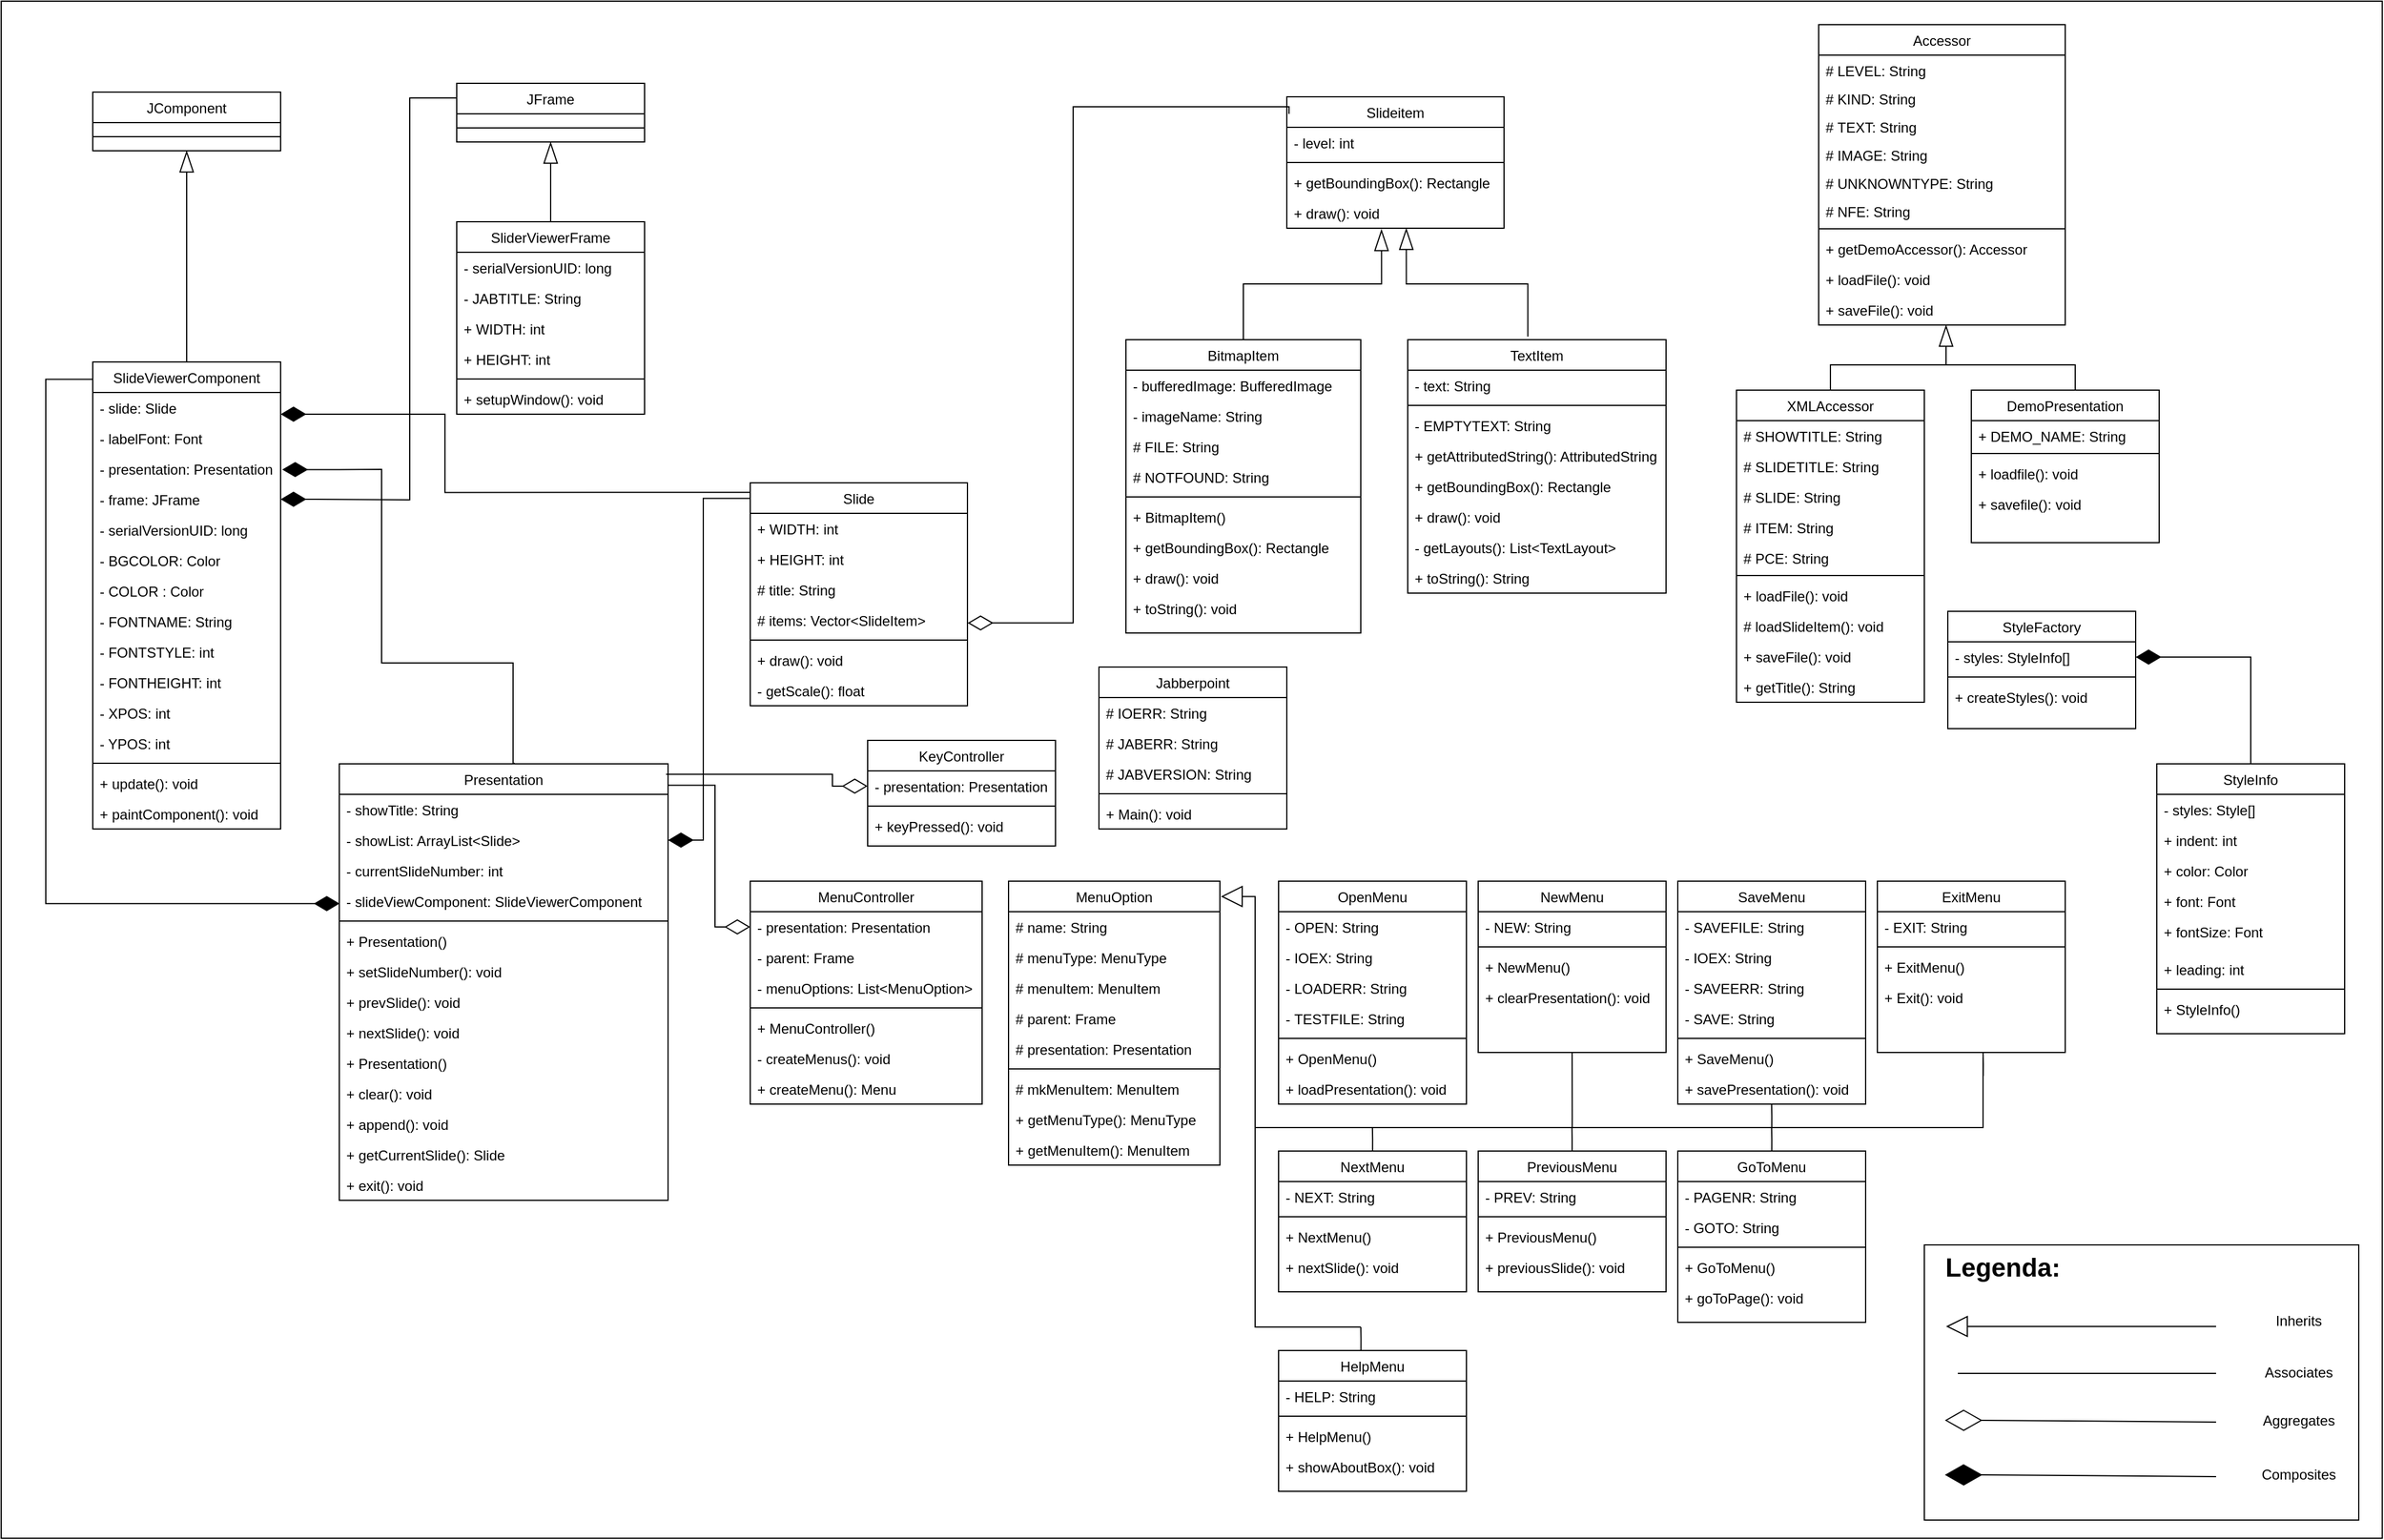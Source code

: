 <mxfile version="24.2.7" type="device">
  <diagram name="Pagina-1" id="ciguGxUc17agafXnLdVt">
    <mxGraphModel dx="704" dy="1248" grid="1" gridSize="10" guides="1" tooltips="1" connect="1" arrows="1" fold="1" page="1" pageScale="1" pageWidth="827" pageHeight="1169" math="0" shadow="0">
      <root>
        <mxCell id="0" />
        <mxCell id="1" parent="0" />
        <mxCell id="b-aon78jSj9b99jwhcKm-1" value="" style="rounded=0;whiteSpace=wrap;html=1;" parent="1" vertex="1">
          <mxGeometry x="1822" y="640" width="2028" height="1310" as="geometry" />
        </mxCell>
        <mxCell id="b-aon78jSj9b99jwhcKm-2" value="" style="rounded=0;whiteSpace=wrap;html=1;fontSize=22;fillColor=none;" parent="1" vertex="1">
          <mxGeometry x="3460" y="1700" width="370" height="234.5" as="geometry" />
        </mxCell>
        <mxCell id="b-aon78jSj9b99jwhcKm-3" value="Jabberpoint" style="swimlane;fontStyle=0;align=center;verticalAlign=top;childLayout=stackLayout;horizontal=1;startSize=26;horizontalStack=0;resizeParent=1;resizeLast=0;collapsible=1;marginBottom=0;rounded=0;shadow=0;strokeWidth=1;" parent="1" vertex="1">
          <mxGeometry x="2757" y="1207.5" width="160" height="138" as="geometry">
            <mxRectangle x="550" y="140" width="160" height="26" as="alternateBounds" />
          </mxGeometry>
        </mxCell>
        <mxCell id="b-aon78jSj9b99jwhcKm-4" value="# IOERR: String" style="text;align=left;verticalAlign=top;spacingLeft=4;spacingRight=4;overflow=hidden;rotatable=0;points=[[0,0.5],[1,0.5]];portConstraint=eastwest;" parent="b-aon78jSj9b99jwhcKm-3" vertex="1">
          <mxGeometry y="26" width="160" height="26" as="geometry" />
        </mxCell>
        <mxCell id="b-aon78jSj9b99jwhcKm-5" value="# JABERR: String" style="text;align=left;verticalAlign=top;spacingLeft=4;spacingRight=4;overflow=hidden;rotatable=0;points=[[0,0.5],[1,0.5]];portConstraint=eastwest;" parent="b-aon78jSj9b99jwhcKm-3" vertex="1">
          <mxGeometry y="52" width="160" height="26" as="geometry" />
        </mxCell>
        <mxCell id="b-aon78jSj9b99jwhcKm-6" value="# JABVERSION: String" style="text;align=left;verticalAlign=top;spacingLeft=4;spacingRight=4;overflow=hidden;rotatable=0;points=[[0,0.5],[1,0.5]];portConstraint=eastwest;" parent="b-aon78jSj9b99jwhcKm-3" vertex="1">
          <mxGeometry y="78" width="160" height="26" as="geometry" />
        </mxCell>
        <mxCell id="b-aon78jSj9b99jwhcKm-7" value="" style="line;html=1;strokeWidth=1;align=left;verticalAlign=middle;spacingTop=-1;spacingLeft=3;spacingRight=3;rotatable=0;labelPosition=right;points=[];portConstraint=eastwest;" parent="b-aon78jSj9b99jwhcKm-3" vertex="1">
          <mxGeometry y="104" width="160" height="8" as="geometry" />
        </mxCell>
        <mxCell id="b-aon78jSj9b99jwhcKm-8" value="+ Main(): void" style="text;align=left;verticalAlign=top;spacingLeft=4;spacingRight=4;overflow=hidden;rotatable=0;points=[[0,0.5],[1,0.5]];portConstraint=eastwest;" parent="b-aon78jSj9b99jwhcKm-3" vertex="1">
          <mxGeometry y="112" width="160" height="26" as="geometry" />
        </mxCell>
        <mxCell id="b-aon78jSj9b99jwhcKm-12" value="Slide" style="swimlane;fontStyle=0;align=center;verticalAlign=top;childLayout=stackLayout;horizontal=1;startSize=26;horizontalStack=0;resizeParent=1;resizeLast=0;collapsible=1;marginBottom=0;rounded=0;shadow=0;strokeWidth=1;" parent="1" vertex="1">
          <mxGeometry x="2460" y="1050.5" width="185" height="190" as="geometry">
            <mxRectangle x="550" y="140" width="160" height="26" as="alternateBounds" />
          </mxGeometry>
        </mxCell>
        <mxCell id="b-aon78jSj9b99jwhcKm-13" value="+ WIDTH: int" style="text;align=left;verticalAlign=top;spacingLeft=4;spacingRight=4;overflow=hidden;rotatable=0;points=[[0,0.5],[1,0.5]];portConstraint=eastwest;" parent="b-aon78jSj9b99jwhcKm-12" vertex="1">
          <mxGeometry y="26" width="185" height="26" as="geometry" />
        </mxCell>
        <mxCell id="b-aon78jSj9b99jwhcKm-14" value="+ HEIGHT: int" style="text;align=left;verticalAlign=top;spacingLeft=4;spacingRight=4;overflow=hidden;rotatable=0;points=[[0,0.5],[1,0.5]];portConstraint=eastwest;" parent="b-aon78jSj9b99jwhcKm-12" vertex="1">
          <mxGeometry y="52" width="185" height="26" as="geometry" />
        </mxCell>
        <mxCell id="b-aon78jSj9b99jwhcKm-15" value="# title: String" style="text;align=left;verticalAlign=top;spacingLeft=4;spacingRight=4;overflow=hidden;rotatable=0;points=[[0,0.5],[1,0.5]];portConstraint=eastwest;" parent="b-aon78jSj9b99jwhcKm-12" vertex="1">
          <mxGeometry y="78" width="185" height="26" as="geometry" />
        </mxCell>
        <mxCell id="b-aon78jSj9b99jwhcKm-16" value="# items: Vector&lt;SlideItem&gt;" style="text;align=left;verticalAlign=top;spacingLeft=4;spacingRight=4;overflow=hidden;rotatable=0;points=[[0,0.5],[1,0.5]];portConstraint=eastwest;" parent="b-aon78jSj9b99jwhcKm-12" vertex="1">
          <mxGeometry y="104" width="185" height="26" as="geometry" />
        </mxCell>
        <mxCell id="b-aon78jSj9b99jwhcKm-17" value="" style="line;html=1;strokeWidth=1;align=left;verticalAlign=middle;spacingTop=-1;spacingLeft=3;spacingRight=3;rotatable=0;labelPosition=right;points=[];portConstraint=eastwest;" parent="b-aon78jSj9b99jwhcKm-12" vertex="1">
          <mxGeometry y="130" width="185" height="8" as="geometry" />
        </mxCell>
        <mxCell id="b-aon78jSj9b99jwhcKm-18" value="+ draw(): void" style="text;align=left;verticalAlign=top;spacingLeft=4;spacingRight=4;overflow=hidden;rotatable=0;points=[[0,0.5],[1,0.5]];portConstraint=eastwest;" parent="b-aon78jSj9b99jwhcKm-12" vertex="1">
          <mxGeometry y="138" width="185" height="26" as="geometry" />
        </mxCell>
        <mxCell id="b-aon78jSj9b99jwhcKm-19" value="- getScale(): float" style="text;align=left;verticalAlign=top;spacingLeft=4;spacingRight=4;overflow=hidden;rotatable=0;points=[[0,0.5],[1,0.5]];portConstraint=eastwest;" parent="b-aon78jSj9b99jwhcKm-12" vertex="1">
          <mxGeometry y="164" width="185" height="26" as="geometry" />
        </mxCell>
        <mxCell id="b-aon78jSj9b99jwhcKm-20" value="Slideitem" style="swimlane;fontStyle=0;align=center;verticalAlign=top;childLayout=stackLayout;horizontal=1;startSize=26;horizontalStack=0;resizeParent=1;resizeLast=0;collapsible=1;marginBottom=0;rounded=0;shadow=0;strokeWidth=1;" parent="1" vertex="1">
          <mxGeometry x="2917" y="721.5" width="185" height="112" as="geometry">
            <mxRectangle x="550" y="140" width="160" height="26" as="alternateBounds" />
          </mxGeometry>
        </mxCell>
        <mxCell id="b-aon78jSj9b99jwhcKm-21" value="- level: int" style="text;align=left;verticalAlign=top;spacingLeft=4;spacingRight=4;overflow=hidden;rotatable=0;points=[[0,0.5],[1,0.5]];portConstraint=eastwest;" parent="b-aon78jSj9b99jwhcKm-20" vertex="1">
          <mxGeometry y="26" width="185" height="26" as="geometry" />
        </mxCell>
        <mxCell id="b-aon78jSj9b99jwhcKm-22" value="" style="line;html=1;strokeWidth=1;align=left;verticalAlign=middle;spacingTop=-1;spacingLeft=3;spacingRight=3;rotatable=0;labelPosition=right;points=[];portConstraint=eastwest;" parent="b-aon78jSj9b99jwhcKm-20" vertex="1">
          <mxGeometry y="52" width="185" height="8" as="geometry" />
        </mxCell>
        <mxCell id="b-aon78jSj9b99jwhcKm-23" value="+ getBoundingBox(): Rectangle" style="text;align=left;verticalAlign=top;spacingLeft=4;spacingRight=4;overflow=hidden;rotatable=0;points=[[0,0.5],[1,0.5]];portConstraint=eastwest;" parent="b-aon78jSj9b99jwhcKm-20" vertex="1">
          <mxGeometry y="60" width="185" height="26" as="geometry" />
        </mxCell>
        <mxCell id="b-aon78jSj9b99jwhcKm-24" value="+ draw(): void" style="text;align=left;verticalAlign=top;spacingLeft=4;spacingRight=4;overflow=hidden;rotatable=0;points=[[0,0.5],[1,0.5]];portConstraint=eastwest;" parent="b-aon78jSj9b99jwhcKm-20" vertex="1">
          <mxGeometry y="86" width="185" height="26" as="geometry" />
        </mxCell>
        <mxCell id="b-aon78jSj9b99jwhcKm-25" value="StyleFactory" style="swimlane;fontStyle=0;align=center;verticalAlign=top;childLayout=stackLayout;horizontal=1;startSize=26;horizontalStack=0;resizeParent=1;resizeLast=0;collapsible=1;marginBottom=0;rounded=0;shadow=0;strokeWidth=1;" parent="1" vertex="1">
          <mxGeometry x="3480" y="1160" width="160" height="100" as="geometry">
            <mxRectangle x="550" y="140" width="160" height="26" as="alternateBounds" />
          </mxGeometry>
        </mxCell>
        <mxCell id="b-aon78jSj9b99jwhcKm-26" value="- styles: StyleInfo[]" style="text;align=left;verticalAlign=top;spacingLeft=4;spacingRight=4;overflow=hidden;rotatable=0;points=[[0,0.5],[1,0.5]];portConstraint=eastwest;" parent="b-aon78jSj9b99jwhcKm-25" vertex="1">
          <mxGeometry y="26" width="160" height="26" as="geometry" />
        </mxCell>
        <mxCell id="b-aon78jSj9b99jwhcKm-32" value="" style="line;html=1;strokeWidth=1;align=left;verticalAlign=middle;spacingTop=-1;spacingLeft=3;spacingRight=3;rotatable=0;labelPosition=right;points=[];portConstraint=eastwest;" parent="b-aon78jSj9b99jwhcKm-25" vertex="1">
          <mxGeometry y="52" width="160" height="8" as="geometry" />
        </mxCell>
        <mxCell id="b-aon78jSj9b99jwhcKm-34" value="+ createStyles(): void" style="text;align=left;verticalAlign=top;spacingLeft=4;spacingRight=4;overflow=hidden;rotatable=0;points=[[0,0.5],[1,0.5]];portConstraint=eastwest;" parent="b-aon78jSj9b99jwhcKm-25" vertex="1">
          <mxGeometry y="60" width="160" height="26" as="geometry" />
        </mxCell>
        <mxCell id="b-aon78jSj9b99jwhcKm-35" value="TextItem" style="swimlane;fontStyle=0;align=center;verticalAlign=top;childLayout=stackLayout;horizontal=1;startSize=26;horizontalStack=0;resizeParent=1;resizeLast=0;collapsible=1;marginBottom=0;rounded=0;shadow=0;strokeWidth=1;" parent="1" vertex="1">
          <mxGeometry x="3020" y="928.5" width="220" height="216" as="geometry">
            <mxRectangle x="550" y="140" width="160" height="26" as="alternateBounds" />
          </mxGeometry>
        </mxCell>
        <mxCell id="b-aon78jSj9b99jwhcKm-36" value="- text: String" style="text;align=left;verticalAlign=top;spacingLeft=4;spacingRight=4;overflow=hidden;rotatable=0;points=[[0,0.5],[1,0.5]];portConstraint=eastwest;" parent="b-aon78jSj9b99jwhcKm-35" vertex="1">
          <mxGeometry y="26" width="220" height="26" as="geometry" />
        </mxCell>
        <mxCell id="b-aon78jSj9b99jwhcKm-37" value="" style="line;html=1;strokeWidth=1;align=left;verticalAlign=middle;spacingTop=-1;spacingLeft=3;spacingRight=3;rotatable=0;labelPosition=right;points=[];portConstraint=eastwest;" parent="b-aon78jSj9b99jwhcKm-35" vertex="1">
          <mxGeometry y="52" width="220" height="8" as="geometry" />
        </mxCell>
        <mxCell id="b-aon78jSj9b99jwhcKm-38" value="- EMPTYTEXT: String" style="text;align=left;verticalAlign=top;spacingLeft=4;spacingRight=4;overflow=hidden;rotatable=0;points=[[0,0.5],[1,0.5]];portConstraint=eastwest;" parent="b-aon78jSj9b99jwhcKm-35" vertex="1">
          <mxGeometry y="60" width="220" height="26" as="geometry" />
        </mxCell>
        <mxCell id="b-aon78jSj9b99jwhcKm-39" value="+ getAttributedString(): AttributedString" style="text;align=left;verticalAlign=top;spacingLeft=4;spacingRight=4;overflow=hidden;rotatable=0;points=[[0,0.5],[1,0.5]];portConstraint=eastwest;" parent="b-aon78jSj9b99jwhcKm-35" vertex="1">
          <mxGeometry y="86" width="220" height="26" as="geometry" />
        </mxCell>
        <mxCell id="b-aon78jSj9b99jwhcKm-40" value="+ getBoundingBox(): Rectangle" style="text;align=left;verticalAlign=top;spacingLeft=4;spacingRight=4;overflow=hidden;rotatable=0;points=[[0,0.5],[1,0.5]];portConstraint=eastwest;" parent="b-aon78jSj9b99jwhcKm-35" vertex="1">
          <mxGeometry y="112" width="220" height="26" as="geometry" />
        </mxCell>
        <mxCell id="b-aon78jSj9b99jwhcKm-41" value="+ draw(): void" style="text;align=left;verticalAlign=top;spacingLeft=4;spacingRight=4;overflow=hidden;rotatable=0;points=[[0,0.5],[1,0.5]];portConstraint=eastwest;" parent="b-aon78jSj9b99jwhcKm-35" vertex="1">
          <mxGeometry y="138" width="220" height="26" as="geometry" />
        </mxCell>
        <mxCell id="b-aon78jSj9b99jwhcKm-42" value="- getLayouts(): List&lt;TextLayout&gt;" style="text;align=left;verticalAlign=top;spacingLeft=4;spacingRight=4;overflow=hidden;rotatable=0;points=[[0,0.5],[1,0.5]];portConstraint=eastwest;" parent="b-aon78jSj9b99jwhcKm-35" vertex="1">
          <mxGeometry y="164" width="220" height="26" as="geometry" />
        </mxCell>
        <mxCell id="b-aon78jSj9b99jwhcKm-43" value="+ toString(): String" style="text;align=left;verticalAlign=top;spacingLeft=4;spacingRight=4;overflow=hidden;rotatable=0;points=[[0,0.5],[1,0.5]];portConstraint=eastwest;" parent="b-aon78jSj9b99jwhcKm-35" vertex="1">
          <mxGeometry y="190" width="220" height="26" as="geometry" />
        </mxCell>
        <mxCell id="b-aon78jSj9b99jwhcKm-44" value="BitmapItem" style="swimlane;fontStyle=0;align=center;verticalAlign=top;childLayout=stackLayout;horizontal=1;startSize=26;horizontalStack=0;resizeParent=1;resizeLast=0;collapsible=1;marginBottom=0;rounded=0;shadow=0;strokeWidth=1;" parent="1" vertex="1">
          <mxGeometry x="2780" y="928.5" width="200" height="250" as="geometry">
            <mxRectangle x="550" y="140" width="160" height="26" as="alternateBounds" />
          </mxGeometry>
        </mxCell>
        <mxCell id="b-aon78jSj9b99jwhcKm-45" value="- bufferedImage: BufferedImage" style="text;align=left;verticalAlign=top;spacingLeft=4;spacingRight=4;overflow=hidden;rotatable=0;points=[[0,0.5],[1,0.5]];portConstraint=eastwest;" parent="b-aon78jSj9b99jwhcKm-44" vertex="1">
          <mxGeometry y="26" width="200" height="26" as="geometry" />
        </mxCell>
        <mxCell id="b-aon78jSj9b99jwhcKm-46" value="- imageName: String" style="text;align=left;verticalAlign=top;spacingLeft=4;spacingRight=4;overflow=hidden;rotatable=0;points=[[0,0.5],[1,0.5]];portConstraint=eastwest;" parent="b-aon78jSj9b99jwhcKm-44" vertex="1">
          <mxGeometry y="52" width="200" height="26" as="geometry" />
        </mxCell>
        <mxCell id="b-aon78jSj9b99jwhcKm-47" value="# FILE: String" style="text;align=left;verticalAlign=top;spacingLeft=4;spacingRight=4;overflow=hidden;rotatable=0;points=[[0,0.5],[1,0.5]];portConstraint=eastwest;" parent="b-aon78jSj9b99jwhcKm-44" vertex="1">
          <mxGeometry y="78" width="200" height="26" as="geometry" />
        </mxCell>
        <mxCell id="b-aon78jSj9b99jwhcKm-48" value="# NOTFOUND: String" style="text;align=left;verticalAlign=top;spacingLeft=4;spacingRight=4;overflow=hidden;rotatable=0;points=[[0,0.5],[1,0.5]];portConstraint=eastwest;" parent="b-aon78jSj9b99jwhcKm-44" vertex="1">
          <mxGeometry y="104" width="200" height="26" as="geometry" />
        </mxCell>
        <mxCell id="b-aon78jSj9b99jwhcKm-49" value="" style="line;html=1;strokeWidth=1;align=left;verticalAlign=middle;spacingTop=-1;spacingLeft=3;spacingRight=3;rotatable=0;labelPosition=right;points=[];portConstraint=eastwest;" parent="b-aon78jSj9b99jwhcKm-44" vertex="1">
          <mxGeometry y="130" width="200" height="8" as="geometry" />
        </mxCell>
        <mxCell id="b-aon78jSj9b99jwhcKm-50" value="+ BitmapItem()" style="text;align=left;verticalAlign=top;spacingLeft=4;spacingRight=4;overflow=hidden;rotatable=0;points=[[0,0.5],[1,0.5]];portConstraint=eastwest;" parent="b-aon78jSj9b99jwhcKm-44" vertex="1">
          <mxGeometry y="138" width="200" height="26" as="geometry" />
        </mxCell>
        <mxCell id="b-aon78jSj9b99jwhcKm-51" value="+ getBoundingBox(): Rectangle" style="text;align=left;verticalAlign=top;spacingLeft=4;spacingRight=4;overflow=hidden;rotatable=0;points=[[0,0.5],[1,0.5]];portConstraint=eastwest;" parent="b-aon78jSj9b99jwhcKm-44" vertex="1">
          <mxGeometry y="164" width="200" height="26" as="geometry" />
        </mxCell>
        <mxCell id="b-aon78jSj9b99jwhcKm-52" value="+ draw(): void" style="text;align=left;verticalAlign=top;spacingLeft=4;spacingRight=4;overflow=hidden;rotatable=0;points=[[0,0.5],[1,0.5]];portConstraint=eastwest;" parent="b-aon78jSj9b99jwhcKm-44" vertex="1">
          <mxGeometry y="190" width="200" height="26" as="geometry" />
        </mxCell>
        <mxCell id="b-aon78jSj9b99jwhcKm-53" value="+ toString(): void" style="text;align=left;verticalAlign=top;spacingLeft=4;spacingRight=4;overflow=hidden;rotatable=0;points=[[0,0.5],[1,0.5]];portConstraint=eastwest;" parent="b-aon78jSj9b99jwhcKm-44" vertex="1">
          <mxGeometry y="216" width="200" height="26" as="geometry" />
        </mxCell>
        <mxCell id="b-aon78jSj9b99jwhcKm-54" value="Accessor" style="swimlane;fontStyle=0;align=center;verticalAlign=top;childLayout=stackLayout;horizontal=1;startSize=26;horizontalStack=0;resizeParent=1;resizeLast=0;collapsible=1;marginBottom=0;rounded=0;shadow=0;strokeWidth=1;" parent="1" vertex="1">
          <mxGeometry x="3370" y="660" width="210" height="256" as="geometry">
            <mxRectangle x="550" y="140" width="160" height="26" as="alternateBounds" />
          </mxGeometry>
        </mxCell>
        <mxCell id="b-aon78jSj9b99jwhcKm-55" value="# LEVEL: String" style="text;align=left;verticalAlign=top;spacingLeft=4;spacingRight=4;overflow=hidden;rotatable=0;points=[[0,0.5],[1,0.5]];portConstraint=eastwest;" parent="b-aon78jSj9b99jwhcKm-54" vertex="1">
          <mxGeometry y="26" width="210" height="24" as="geometry" />
        </mxCell>
        <mxCell id="b-aon78jSj9b99jwhcKm-288" value="# KIND: String" style="text;align=left;verticalAlign=top;spacingLeft=4;spacingRight=4;overflow=hidden;rotatable=0;points=[[0,0.5],[1,0.5]];portConstraint=eastwest;" parent="b-aon78jSj9b99jwhcKm-54" vertex="1">
          <mxGeometry y="50" width="210" height="24" as="geometry" />
        </mxCell>
        <mxCell id="b-aon78jSj9b99jwhcKm-289" value="# TEXT: String" style="text;align=left;verticalAlign=top;spacingLeft=4;spacingRight=4;overflow=hidden;rotatable=0;points=[[0,0.5],[1,0.5]];portConstraint=eastwest;" parent="b-aon78jSj9b99jwhcKm-54" vertex="1">
          <mxGeometry y="74" width="210" height="24" as="geometry" />
        </mxCell>
        <mxCell id="b-aon78jSj9b99jwhcKm-290" value="# IMAGE: String" style="text;align=left;verticalAlign=top;spacingLeft=4;spacingRight=4;overflow=hidden;rotatable=0;points=[[0,0.5],[1,0.5]];portConstraint=eastwest;" parent="b-aon78jSj9b99jwhcKm-54" vertex="1">
          <mxGeometry y="98" width="210" height="24" as="geometry" />
        </mxCell>
        <mxCell id="b-aon78jSj9b99jwhcKm-291" value="# UNKNOWNTYPE: String" style="text;align=left;verticalAlign=top;spacingLeft=4;spacingRight=4;overflow=hidden;rotatable=0;points=[[0,0.5],[1,0.5]];portConstraint=eastwest;" parent="b-aon78jSj9b99jwhcKm-54" vertex="1">
          <mxGeometry y="122" width="210" height="24" as="geometry" />
        </mxCell>
        <mxCell id="b-aon78jSj9b99jwhcKm-292" value="# NFE: String" style="text;align=left;verticalAlign=top;spacingLeft=4;spacingRight=4;overflow=hidden;rotatable=0;points=[[0,0.5],[1,0.5]];portConstraint=eastwest;" parent="b-aon78jSj9b99jwhcKm-54" vertex="1">
          <mxGeometry y="146" width="210" height="24" as="geometry" />
        </mxCell>
        <mxCell id="b-aon78jSj9b99jwhcKm-56" value="" style="line;html=1;strokeWidth=1;align=left;verticalAlign=middle;spacingTop=-1;spacingLeft=3;spacingRight=3;rotatable=0;labelPosition=right;points=[];portConstraint=eastwest;" parent="b-aon78jSj9b99jwhcKm-54" vertex="1">
          <mxGeometry y="170" width="210" height="8" as="geometry" />
        </mxCell>
        <mxCell id="b-aon78jSj9b99jwhcKm-57" value="+ getDemoAccessor(): Accessor" style="text;align=left;verticalAlign=top;spacingLeft=4;spacingRight=4;overflow=hidden;rotatable=0;points=[[0,0.5],[1,0.5]];portConstraint=eastwest;" parent="b-aon78jSj9b99jwhcKm-54" vertex="1">
          <mxGeometry y="178" width="210" height="26" as="geometry" />
        </mxCell>
        <mxCell id="b-aon78jSj9b99jwhcKm-58" value="+ loadFile(): void" style="text;align=left;verticalAlign=top;spacingLeft=4;spacingRight=4;overflow=hidden;rotatable=0;points=[[0,0.5],[1,0.5]];portConstraint=eastwest;" parent="b-aon78jSj9b99jwhcKm-54" vertex="1">
          <mxGeometry y="204" width="210" height="26" as="geometry" />
        </mxCell>
        <mxCell id="b-aon78jSj9b99jwhcKm-59" value="+ saveFile(): void" style="text;align=left;verticalAlign=top;spacingLeft=4;spacingRight=4;overflow=hidden;rotatable=0;points=[[0,0.5],[1,0.5]];portConstraint=eastwest;" parent="b-aon78jSj9b99jwhcKm-54" vertex="1">
          <mxGeometry y="230" width="210" height="26" as="geometry" />
        </mxCell>
        <mxCell id="b-aon78jSj9b99jwhcKm-60" value="Presentation" style="swimlane;fontStyle=0;align=center;verticalAlign=top;childLayout=stackLayout;horizontal=1;startSize=26;horizontalStack=0;resizeParent=1;resizeLast=0;collapsible=1;marginBottom=0;rounded=0;shadow=0;strokeWidth=1;" parent="1" vertex="1">
          <mxGeometry x="2110" y="1290" width="280" height="372" as="geometry">
            <mxRectangle x="550" y="140" width="160" height="26" as="alternateBounds" />
          </mxGeometry>
        </mxCell>
        <mxCell id="b-aon78jSj9b99jwhcKm-61" value="- showTitle: String" style="text;align=left;verticalAlign=top;spacingLeft=4;spacingRight=4;overflow=hidden;rotatable=0;points=[[0,0.5],[1,0.5]];portConstraint=eastwest;" parent="b-aon78jSj9b99jwhcKm-60" vertex="1">
          <mxGeometry y="26" width="280" height="26" as="geometry" />
        </mxCell>
        <mxCell id="b-aon78jSj9b99jwhcKm-62" value="- showList: ArrayList&lt;Slide&gt;" style="text;align=left;verticalAlign=top;spacingLeft=4;spacingRight=4;overflow=hidden;rotatable=0;points=[[0,0.5],[1,0.5]];portConstraint=eastwest;" parent="b-aon78jSj9b99jwhcKm-60" vertex="1">
          <mxGeometry y="52" width="280" height="26" as="geometry" />
        </mxCell>
        <mxCell id="b-aon78jSj9b99jwhcKm-63" value="- currentSlideNumber: int" style="text;align=left;verticalAlign=top;spacingLeft=4;spacingRight=4;overflow=hidden;rotatable=0;points=[[0,0.5],[1,0.5]];portConstraint=eastwest;" parent="b-aon78jSj9b99jwhcKm-60" vertex="1">
          <mxGeometry y="78" width="280" height="26" as="geometry" />
        </mxCell>
        <mxCell id="b-aon78jSj9b99jwhcKm-64" value="- slideViewComponent: SlideViewerComponent" style="text;align=left;verticalAlign=top;spacingLeft=4;spacingRight=4;overflow=hidden;rotatable=0;points=[[0,0.5],[1,0.5]];portConstraint=eastwest;" parent="b-aon78jSj9b99jwhcKm-60" vertex="1">
          <mxGeometry y="104" width="280" height="26" as="geometry" />
        </mxCell>
        <mxCell id="b-aon78jSj9b99jwhcKm-65" value="" style="line;html=1;strokeWidth=1;align=left;verticalAlign=middle;spacingTop=-1;spacingLeft=3;spacingRight=3;rotatable=0;labelPosition=right;points=[];portConstraint=eastwest;" parent="b-aon78jSj9b99jwhcKm-60" vertex="1">
          <mxGeometry y="130" width="280" height="8" as="geometry" />
        </mxCell>
        <mxCell id="b-aon78jSj9b99jwhcKm-66" value="+ Presentation()" style="text;align=left;verticalAlign=top;spacingLeft=4;spacingRight=4;overflow=hidden;rotatable=0;points=[[0,0.5],[1,0.5]];portConstraint=eastwest;" parent="b-aon78jSj9b99jwhcKm-60" vertex="1">
          <mxGeometry y="138" width="280" height="26" as="geometry" />
        </mxCell>
        <mxCell id="b-aon78jSj9b99jwhcKm-67" value="+ setSlideNumber(): void" style="text;align=left;verticalAlign=top;spacingLeft=4;spacingRight=4;overflow=hidden;rotatable=0;points=[[0,0.5],[1,0.5]];portConstraint=eastwest;" parent="b-aon78jSj9b99jwhcKm-60" vertex="1">
          <mxGeometry y="164" width="280" height="26" as="geometry" />
        </mxCell>
        <mxCell id="b-aon78jSj9b99jwhcKm-68" value="+ prevSlide(): void" style="text;align=left;verticalAlign=top;spacingLeft=4;spacingRight=4;overflow=hidden;rotatable=0;points=[[0,0.5],[1,0.5]];portConstraint=eastwest;" parent="b-aon78jSj9b99jwhcKm-60" vertex="1">
          <mxGeometry y="190" width="280" height="26" as="geometry" />
        </mxCell>
        <mxCell id="b-aon78jSj9b99jwhcKm-69" value="+ nextSlide(): void" style="text;align=left;verticalAlign=top;spacingLeft=4;spacingRight=4;overflow=hidden;rotatable=0;points=[[0,0.5],[1,0.5]];portConstraint=eastwest;" parent="b-aon78jSj9b99jwhcKm-60" vertex="1">
          <mxGeometry y="216" width="280" height="26" as="geometry" />
        </mxCell>
        <mxCell id="b-aon78jSj9b99jwhcKm-70" value="+ Presentation()" style="text;align=left;verticalAlign=top;spacingLeft=4;spacingRight=4;overflow=hidden;rotatable=0;points=[[0,0.5],[1,0.5]];portConstraint=eastwest;" parent="b-aon78jSj9b99jwhcKm-60" vertex="1">
          <mxGeometry y="242" width="280" height="26" as="geometry" />
        </mxCell>
        <mxCell id="b-aon78jSj9b99jwhcKm-71" value="+ clear(): void" style="text;align=left;verticalAlign=top;spacingLeft=4;spacingRight=4;overflow=hidden;rotatable=0;points=[[0,0.5],[1,0.5]];portConstraint=eastwest;" parent="b-aon78jSj9b99jwhcKm-60" vertex="1">
          <mxGeometry y="268" width="280" height="26" as="geometry" />
        </mxCell>
        <mxCell id="b-aon78jSj9b99jwhcKm-72" value="+ append(): void" style="text;align=left;verticalAlign=top;spacingLeft=4;spacingRight=4;overflow=hidden;rotatable=0;points=[[0,0.5],[1,0.5]];portConstraint=eastwest;" parent="b-aon78jSj9b99jwhcKm-60" vertex="1">
          <mxGeometry y="294" width="280" height="26" as="geometry" />
        </mxCell>
        <mxCell id="b-aon78jSj9b99jwhcKm-73" value="+ getCurrentSlide(): Slide" style="text;align=left;verticalAlign=top;spacingLeft=4;spacingRight=4;overflow=hidden;rotatable=0;points=[[0,0.5],[1,0.5]];portConstraint=eastwest;" parent="b-aon78jSj9b99jwhcKm-60" vertex="1">
          <mxGeometry y="320" width="280" height="26" as="geometry" />
        </mxCell>
        <mxCell id="b-aon78jSj9b99jwhcKm-74" value="+ exit(): void" style="text;align=left;verticalAlign=top;spacingLeft=4;spacingRight=4;overflow=hidden;rotatable=0;points=[[0,0.5],[1,0.5]];portConstraint=eastwest;" parent="b-aon78jSj9b99jwhcKm-60" vertex="1">
          <mxGeometry y="346" width="280" height="26" as="geometry" />
        </mxCell>
        <mxCell id="b-aon78jSj9b99jwhcKm-75" value="SlideViewerComponent" style="swimlane;fontStyle=0;align=center;verticalAlign=top;childLayout=stackLayout;horizontal=1;startSize=26;horizontalStack=0;resizeParent=1;resizeLast=0;collapsible=1;marginBottom=0;rounded=0;shadow=0;strokeWidth=1;" parent="1" vertex="1">
          <mxGeometry x="1900" y="947.5" width="160" height="398" as="geometry">
            <mxRectangle x="550" y="140" width="160" height="26" as="alternateBounds" />
          </mxGeometry>
        </mxCell>
        <mxCell id="b-aon78jSj9b99jwhcKm-76" value="- slide: Slide" style="text;align=left;verticalAlign=top;spacingLeft=4;spacingRight=4;overflow=hidden;rotatable=0;points=[[0,0.5],[1,0.5]];portConstraint=eastwest;" parent="b-aon78jSj9b99jwhcKm-75" vertex="1">
          <mxGeometry y="26" width="160" height="26" as="geometry" />
        </mxCell>
        <mxCell id="b-aon78jSj9b99jwhcKm-77" value="- labelFont: Font" style="text;align=left;verticalAlign=top;spacingLeft=4;spacingRight=4;overflow=hidden;rotatable=0;points=[[0,0.5],[1,0.5]];portConstraint=eastwest;" parent="b-aon78jSj9b99jwhcKm-75" vertex="1">
          <mxGeometry y="52" width="160" height="26" as="geometry" />
        </mxCell>
        <mxCell id="b-aon78jSj9b99jwhcKm-78" value="- presentation: Presentation" style="text;align=left;verticalAlign=top;spacingLeft=4;spacingRight=4;overflow=hidden;rotatable=0;points=[[0,0.5],[1,0.5]];portConstraint=eastwest;" parent="b-aon78jSj9b99jwhcKm-75" vertex="1">
          <mxGeometry y="78" width="160" height="26" as="geometry" />
        </mxCell>
        <mxCell id="b-aon78jSj9b99jwhcKm-79" value="- frame: JFrame" style="text;align=left;verticalAlign=top;spacingLeft=4;spacingRight=4;overflow=hidden;rotatable=0;points=[[0,0.5],[1,0.5]];portConstraint=eastwest;" parent="b-aon78jSj9b99jwhcKm-75" vertex="1">
          <mxGeometry y="104" width="160" height="26" as="geometry" />
        </mxCell>
        <mxCell id="b-aon78jSj9b99jwhcKm-80" value="- serialVersionUID: long" style="text;align=left;verticalAlign=top;spacingLeft=4;spacingRight=4;overflow=hidden;rotatable=0;points=[[0,0.5],[1,0.5]];portConstraint=eastwest;" parent="b-aon78jSj9b99jwhcKm-75" vertex="1">
          <mxGeometry y="130" width="160" height="26" as="geometry" />
        </mxCell>
        <mxCell id="b-aon78jSj9b99jwhcKm-81" value="- BGCOLOR: Color" style="text;align=left;verticalAlign=top;spacingLeft=4;spacingRight=4;overflow=hidden;rotatable=0;points=[[0,0.5],[1,0.5]];portConstraint=eastwest;" parent="b-aon78jSj9b99jwhcKm-75" vertex="1">
          <mxGeometry y="156" width="160" height="26" as="geometry" />
        </mxCell>
        <mxCell id="b-aon78jSj9b99jwhcKm-82" value="- COLOR : Color" style="text;align=left;verticalAlign=top;spacingLeft=4;spacingRight=4;overflow=hidden;rotatable=0;points=[[0,0.5],[1,0.5]];portConstraint=eastwest;" parent="b-aon78jSj9b99jwhcKm-75" vertex="1">
          <mxGeometry y="182" width="160" height="26" as="geometry" />
        </mxCell>
        <mxCell id="b-aon78jSj9b99jwhcKm-83" value="- FONTNAME: String" style="text;align=left;verticalAlign=top;spacingLeft=4;spacingRight=4;overflow=hidden;rotatable=0;points=[[0,0.5],[1,0.5]];portConstraint=eastwest;" parent="b-aon78jSj9b99jwhcKm-75" vertex="1">
          <mxGeometry y="208" width="160" height="26" as="geometry" />
        </mxCell>
        <mxCell id="b-aon78jSj9b99jwhcKm-84" value="- FONTSTYLE: int" style="text;align=left;verticalAlign=top;spacingLeft=4;spacingRight=4;overflow=hidden;rotatable=0;points=[[0,0.5],[1,0.5]];portConstraint=eastwest;" parent="b-aon78jSj9b99jwhcKm-75" vertex="1">
          <mxGeometry y="234" width="160" height="26" as="geometry" />
        </mxCell>
        <mxCell id="b-aon78jSj9b99jwhcKm-85" value="- FONTHEIGHT: int" style="text;align=left;verticalAlign=top;spacingLeft=4;spacingRight=4;overflow=hidden;rotatable=0;points=[[0,0.5],[1,0.5]];portConstraint=eastwest;" parent="b-aon78jSj9b99jwhcKm-75" vertex="1">
          <mxGeometry y="260" width="160" height="26" as="geometry" />
        </mxCell>
        <mxCell id="b-aon78jSj9b99jwhcKm-86" value="- XPOS: int" style="text;align=left;verticalAlign=top;spacingLeft=4;spacingRight=4;overflow=hidden;rotatable=0;points=[[0,0.5],[1,0.5]];portConstraint=eastwest;" parent="b-aon78jSj9b99jwhcKm-75" vertex="1">
          <mxGeometry y="286" width="160" height="26" as="geometry" />
        </mxCell>
        <mxCell id="b-aon78jSj9b99jwhcKm-87" value="- YPOS: int" style="text;align=left;verticalAlign=top;spacingLeft=4;spacingRight=4;overflow=hidden;rotatable=0;points=[[0,0.5],[1,0.5]];portConstraint=eastwest;" parent="b-aon78jSj9b99jwhcKm-75" vertex="1">
          <mxGeometry y="312" width="160" height="26" as="geometry" />
        </mxCell>
        <mxCell id="b-aon78jSj9b99jwhcKm-88" value="" style="line;html=1;strokeWidth=1;align=left;verticalAlign=middle;spacingTop=-1;spacingLeft=3;spacingRight=3;rotatable=0;labelPosition=right;points=[];portConstraint=eastwest;" parent="b-aon78jSj9b99jwhcKm-75" vertex="1">
          <mxGeometry y="338" width="160" height="8" as="geometry" />
        </mxCell>
        <mxCell id="b-aon78jSj9b99jwhcKm-89" value="+ update(): void" style="text;align=left;verticalAlign=top;spacingLeft=4;spacingRight=4;overflow=hidden;rotatable=0;points=[[0,0.5],[1,0.5]];portConstraint=eastwest;" parent="b-aon78jSj9b99jwhcKm-75" vertex="1">
          <mxGeometry y="346" width="160" height="26" as="geometry" />
        </mxCell>
        <mxCell id="b-aon78jSj9b99jwhcKm-90" value="+ paintComponent(): void" style="text;align=left;verticalAlign=top;spacingLeft=4;spacingRight=4;overflow=hidden;rotatable=0;points=[[0,0.5],[1,0.5]];portConstraint=eastwest;" parent="b-aon78jSj9b99jwhcKm-75" vertex="1">
          <mxGeometry y="372" width="160" height="26" as="geometry" />
        </mxCell>
        <mxCell id="b-aon78jSj9b99jwhcKm-91" value="SliderViewerFrame" style="swimlane;fontStyle=0;align=center;verticalAlign=top;childLayout=stackLayout;horizontal=1;startSize=26;horizontalStack=0;resizeParent=1;resizeLast=0;collapsible=1;marginBottom=0;rounded=0;shadow=0;strokeWidth=1;" parent="1" vertex="1">
          <mxGeometry x="2210" y="828" width="160" height="164" as="geometry">
            <mxRectangle x="550" y="140" width="160" height="26" as="alternateBounds" />
          </mxGeometry>
        </mxCell>
        <mxCell id="b-aon78jSj9b99jwhcKm-92" value="- serialVersionUID: long" style="text;align=left;verticalAlign=top;spacingLeft=4;spacingRight=4;overflow=hidden;rotatable=0;points=[[0,0.5],[1,0.5]];portConstraint=eastwest;" parent="b-aon78jSj9b99jwhcKm-91" vertex="1">
          <mxGeometry y="26" width="160" height="26" as="geometry" />
        </mxCell>
        <mxCell id="b-aon78jSj9b99jwhcKm-93" value="- JABTITLE: String" style="text;align=left;verticalAlign=top;spacingLeft=4;spacingRight=4;overflow=hidden;rotatable=0;points=[[0,0.5],[1,0.5]];portConstraint=eastwest;" parent="b-aon78jSj9b99jwhcKm-91" vertex="1">
          <mxGeometry y="52" width="160" height="26" as="geometry" />
        </mxCell>
        <mxCell id="b-aon78jSj9b99jwhcKm-94" value="+ WIDTH: int" style="text;align=left;verticalAlign=top;spacingLeft=4;spacingRight=4;overflow=hidden;rotatable=0;points=[[0,0.5],[1,0.5]];portConstraint=eastwest;" parent="b-aon78jSj9b99jwhcKm-91" vertex="1">
          <mxGeometry y="78" width="160" height="26" as="geometry" />
        </mxCell>
        <mxCell id="b-aon78jSj9b99jwhcKm-95" value="+ HEIGHT: int" style="text;align=left;verticalAlign=top;spacingLeft=4;spacingRight=4;overflow=hidden;rotatable=0;points=[[0,0.5],[1,0.5]];portConstraint=eastwest;" parent="b-aon78jSj9b99jwhcKm-91" vertex="1">
          <mxGeometry y="104" width="160" height="26" as="geometry" />
        </mxCell>
        <mxCell id="b-aon78jSj9b99jwhcKm-96" value="" style="line;html=1;strokeWidth=1;align=left;verticalAlign=middle;spacingTop=-1;spacingLeft=3;spacingRight=3;rotatable=0;labelPosition=right;points=[];portConstraint=eastwest;" parent="b-aon78jSj9b99jwhcKm-91" vertex="1">
          <mxGeometry y="130" width="160" height="8" as="geometry" />
        </mxCell>
        <mxCell id="b-aon78jSj9b99jwhcKm-97" value="+ setupWindow(): void" style="text;align=left;verticalAlign=top;spacingLeft=4;spacingRight=4;overflow=hidden;rotatable=0;points=[[0,0.5],[1,0.5]];portConstraint=eastwest;" parent="b-aon78jSj9b99jwhcKm-91" vertex="1">
          <mxGeometry y="138" width="160" height="26" as="geometry" />
        </mxCell>
        <mxCell id="b-aon78jSj9b99jwhcKm-98" value="XMLAccessor" style="swimlane;fontStyle=0;align=center;verticalAlign=top;childLayout=stackLayout;horizontal=1;startSize=26;horizontalStack=0;resizeParent=1;resizeLast=0;collapsible=1;marginBottom=0;rounded=0;shadow=0;strokeWidth=1;" parent="1" vertex="1">
          <mxGeometry x="3300" y="971.5" width="160" height="266" as="geometry">
            <mxRectangle x="550" y="140" width="160" height="26" as="alternateBounds" />
          </mxGeometry>
        </mxCell>
        <mxCell id="b-aon78jSj9b99jwhcKm-99" value="# SHOWTITLE: String" style="text;align=left;verticalAlign=top;spacingLeft=4;spacingRight=4;overflow=hidden;rotatable=0;points=[[0,0.5],[1,0.5]];portConstraint=eastwest;" parent="b-aon78jSj9b99jwhcKm-98" vertex="1">
          <mxGeometry y="26" width="160" height="26" as="geometry" />
        </mxCell>
        <mxCell id="b-aon78jSj9b99jwhcKm-100" value="# SLIDETITLE: String" style="text;align=left;verticalAlign=top;spacingLeft=4;spacingRight=4;overflow=hidden;rotatable=0;points=[[0,0.5],[1,0.5]];portConstraint=eastwest;" parent="b-aon78jSj9b99jwhcKm-98" vertex="1">
          <mxGeometry y="52" width="160" height="26" as="geometry" />
        </mxCell>
        <mxCell id="b-aon78jSj9b99jwhcKm-101" value="# SLIDE: String" style="text;align=left;verticalAlign=top;spacingLeft=4;spacingRight=4;overflow=hidden;rotatable=0;points=[[0,0.5],[1,0.5]];portConstraint=eastwest;" parent="b-aon78jSj9b99jwhcKm-98" vertex="1">
          <mxGeometry y="78" width="160" height="26" as="geometry" />
        </mxCell>
        <mxCell id="b-aon78jSj9b99jwhcKm-102" value="# ITEM: String" style="text;align=left;verticalAlign=top;spacingLeft=4;spacingRight=4;overflow=hidden;rotatable=0;points=[[0,0.5],[1,0.5]];portConstraint=eastwest;" parent="b-aon78jSj9b99jwhcKm-98" vertex="1">
          <mxGeometry y="104" width="160" height="26" as="geometry" />
        </mxCell>
        <mxCell id="b-aon78jSj9b99jwhcKm-294" value="# PCE: String" style="text;align=left;verticalAlign=top;spacingLeft=4;spacingRight=4;overflow=hidden;rotatable=0;points=[[0,0.5],[1,0.5]];portConstraint=eastwest;" parent="b-aon78jSj9b99jwhcKm-98" vertex="1">
          <mxGeometry y="130" width="160" height="24" as="geometry" />
        </mxCell>
        <mxCell id="b-aon78jSj9b99jwhcKm-110" value="" style="line;html=1;strokeWidth=1;align=left;verticalAlign=middle;spacingTop=-1;spacingLeft=3;spacingRight=3;rotatable=0;labelPosition=right;points=[];portConstraint=eastwest;" parent="b-aon78jSj9b99jwhcKm-98" vertex="1">
          <mxGeometry y="154" width="160" height="8" as="geometry" />
        </mxCell>
        <mxCell id="b-aon78jSj9b99jwhcKm-111" value="+ loadFile(): void" style="text;align=left;verticalAlign=top;spacingLeft=4;spacingRight=4;overflow=hidden;rotatable=0;points=[[0,0.5],[1,0.5]];portConstraint=eastwest;" parent="b-aon78jSj9b99jwhcKm-98" vertex="1">
          <mxGeometry y="162" width="160" height="26" as="geometry" />
        </mxCell>
        <mxCell id="b-aon78jSj9b99jwhcKm-112" value="# loadSlideItem(): void" style="text;align=left;verticalAlign=top;spacingLeft=4;spacingRight=4;overflow=hidden;rotatable=0;points=[[0,0.5],[1,0.5]];portConstraint=eastwest;" parent="b-aon78jSj9b99jwhcKm-98" vertex="1">
          <mxGeometry y="188" width="160" height="26" as="geometry" />
        </mxCell>
        <mxCell id="b-aon78jSj9b99jwhcKm-113" value="+ saveFile(): void" style="text;align=left;verticalAlign=top;spacingLeft=4;spacingRight=4;overflow=hidden;rotatable=0;points=[[0,0.5],[1,0.5]];portConstraint=eastwest;" parent="b-aon78jSj9b99jwhcKm-98" vertex="1">
          <mxGeometry y="214" width="160" height="26" as="geometry" />
        </mxCell>
        <mxCell id="b-aon78jSj9b99jwhcKm-296" value="+ getTitle(): String" style="text;align=left;verticalAlign=top;spacingLeft=4;spacingRight=4;overflow=hidden;rotatable=0;points=[[0,0.5],[1,0.5]];portConstraint=eastwest;" parent="b-aon78jSj9b99jwhcKm-98" vertex="1">
          <mxGeometry y="240" width="160" height="26" as="geometry" />
        </mxCell>
        <mxCell id="b-aon78jSj9b99jwhcKm-114" value="KeyController" style="swimlane;fontStyle=0;align=center;verticalAlign=top;childLayout=stackLayout;horizontal=1;startSize=26;horizontalStack=0;resizeParent=1;resizeLast=0;collapsible=1;marginBottom=0;rounded=0;shadow=0;strokeWidth=1;" parent="1" vertex="1">
          <mxGeometry x="2560" y="1270" width="160" height="90" as="geometry">
            <mxRectangle x="550" y="140" width="160" height="26" as="alternateBounds" />
          </mxGeometry>
        </mxCell>
        <mxCell id="b-aon78jSj9b99jwhcKm-115" value="- presentation: Presentation" style="text;align=left;verticalAlign=top;spacingLeft=4;spacingRight=4;overflow=hidden;rotatable=0;points=[[0,0.5],[1,0.5]];portConstraint=eastwest;" parent="b-aon78jSj9b99jwhcKm-114" vertex="1">
          <mxGeometry y="26" width="160" height="26" as="geometry" />
        </mxCell>
        <mxCell id="b-aon78jSj9b99jwhcKm-116" value="" style="line;html=1;strokeWidth=1;align=left;verticalAlign=middle;spacingTop=-1;spacingLeft=3;spacingRight=3;rotatable=0;labelPosition=right;points=[];portConstraint=eastwest;" parent="b-aon78jSj9b99jwhcKm-114" vertex="1">
          <mxGeometry y="52" width="160" height="8" as="geometry" />
        </mxCell>
        <mxCell id="b-aon78jSj9b99jwhcKm-117" value="+ keyPressed(): void" style="text;align=left;verticalAlign=top;spacingLeft=4;spacingRight=4;overflow=hidden;rotatable=0;points=[[0,0.5],[1,0.5]];portConstraint=eastwest;" parent="b-aon78jSj9b99jwhcKm-114" vertex="1">
          <mxGeometry y="60" width="160" height="26" as="geometry" />
        </mxCell>
        <mxCell id="b-aon78jSj9b99jwhcKm-118" value="" style="endArrow=block;endSize=16;endFill=0;html=1;rounded=0;" parent="1" edge="1">
          <mxGeometry width="160" relative="1" as="geometry">
            <mxPoint x="3708.5" y="1769.5" as="sourcePoint" />
            <mxPoint x="3478.5" y="1769.5" as="targetPoint" />
          </mxGeometry>
        </mxCell>
        <mxCell id="b-aon78jSj9b99jwhcKm-119" value="Inherits" style="text;html=1;strokeColor=none;fillColor=none;align=center;verticalAlign=middle;whiteSpace=wrap;rounded=0;" parent="1" vertex="1">
          <mxGeometry x="3748.5" y="1749.5" width="60" height="30" as="geometry" />
        </mxCell>
        <mxCell id="b-aon78jSj9b99jwhcKm-120" value="" style="rhombus;whiteSpace=wrap;html=1;" parent="1" vertex="1">
          <mxGeometry x="3478.5" y="1841" width="30" height="17" as="geometry" />
        </mxCell>
        <mxCell id="b-aon78jSj9b99jwhcKm-121" value="" style="endArrow=none;html=1;rounded=0;strokeColor=default;exitX=1;exitY=0.5;exitDx=0;exitDy=0;" parent="1" source="b-aon78jSj9b99jwhcKm-120" edge="1">
          <mxGeometry width="50" height="50" relative="1" as="geometry">
            <mxPoint x="3518.5" y="1851" as="sourcePoint" />
            <mxPoint x="3708.5" y="1851" as="targetPoint" />
          </mxGeometry>
        </mxCell>
        <mxCell id="b-aon78jSj9b99jwhcKm-122" value="Aggregates" style="text;html=1;strokeColor=none;fillColor=none;align=center;verticalAlign=middle;whiteSpace=wrap;rounded=0;" parent="1" vertex="1">
          <mxGeometry x="3748.5" y="1834.5" width="60" height="30" as="geometry" />
        </mxCell>
        <mxCell id="b-aon78jSj9b99jwhcKm-123" value="" style="endArrow=none;html=1;rounded=0;strokeColor=default;exitX=1.001;exitY=0.594;exitDx=0;exitDy=0;startArrow=diamondThin;startFill=0;targetPerimeterSpacing=5;strokeWidth=1;jumpSize=6;startSize=19;edgeStyle=orthogonalEdgeStyle;exitPerimeter=0;entryX=0.01;entryY=0.13;entryDx=0;entryDy=0;entryPerimeter=0;" parent="1" source="b-aon78jSj9b99jwhcKm-16" target="b-aon78jSj9b99jwhcKm-20" edge="1">
          <mxGeometry width="50" height="50" relative="1" as="geometry">
            <mxPoint x="2660" y="1168.74" as="sourcePoint" />
            <mxPoint x="2910" y="730" as="targetPoint" />
            <Array as="points">
              <mxPoint x="2735" y="1170" />
              <mxPoint x="2735" y="730" />
            </Array>
          </mxGeometry>
        </mxCell>
        <mxCell id="b-aon78jSj9b99jwhcKm-124" value="" style="endArrow=none;html=1;rounded=0;strokeColor=default;" parent="1" edge="1">
          <mxGeometry width="50" height="50" relative="1" as="geometry">
            <mxPoint x="3488.5" y="1809.5" as="sourcePoint" />
            <mxPoint x="3708.5" y="1809.5" as="targetPoint" />
          </mxGeometry>
        </mxCell>
        <mxCell id="b-aon78jSj9b99jwhcKm-125" value="Associates" style="text;html=1;strokeColor=none;fillColor=none;align=center;verticalAlign=middle;whiteSpace=wrap;rounded=0;" parent="1" vertex="1">
          <mxGeometry x="3748.5" y="1793.5" width="60" height="30" as="geometry" />
        </mxCell>
        <mxCell id="b-aon78jSj9b99jwhcKm-126" value="" style="rhombus;whiteSpace=wrap;html=1;fillColor=#000000;" parent="1" vertex="1">
          <mxGeometry x="3478.5" y="1887.5" width="30" height="17" as="geometry" />
        </mxCell>
        <mxCell id="b-aon78jSj9b99jwhcKm-127" value="" style="endArrow=none;html=1;rounded=0;strokeColor=default;exitX=1;exitY=0.5;exitDx=0;exitDy=0;" parent="1" source="b-aon78jSj9b99jwhcKm-126" edge="1">
          <mxGeometry width="50" height="50" relative="1" as="geometry">
            <mxPoint x="3518.5" y="1897.5" as="sourcePoint" />
            <mxPoint x="3708.5" y="1897.5" as="targetPoint" />
          </mxGeometry>
        </mxCell>
        <mxCell id="b-aon78jSj9b99jwhcKm-128" value="Composites" style="text;html=1;strokeColor=none;fillColor=none;align=center;verticalAlign=middle;whiteSpace=wrap;rounded=0;" parent="1" vertex="1">
          <mxGeometry x="3748.5" y="1881" width="60" height="30" as="geometry" />
        </mxCell>
        <mxCell id="b-aon78jSj9b99jwhcKm-129" value="" style="endArrow=blockThin;endSize=16;endFill=0;html=1;rounded=0;entryX=0.55;entryY=1.001;entryDx=0;entryDy=0;entryPerimeter=0;exitX=0.465;exitY=-0.012;exitDx=0;exitDy=0;exitPerimeter=0;startSize=4;edgeStyle=orthogonalEdgeStyle;" parent="1" source="b-aon78jSj9b99jwhcKm-35" target="b-aon78jSj9b99jwhcKm-24" edge="1">
          <mxGeometry width="160" relative="1" as="geometry">
            <mxPoint x="3500" y="769.45" as="sourcePoint" />
            <mxPoint x="3230" y="758.5" as="targetPoint" />
          </mxGeometry>
        </mxCell>
        <mxCell id="b-aon78jSj9b99jwhcKm-130" value="" style="endArrow=blockThin;endSize=16;endFill=0;html=1;rounded=0;entryX=0.436;entryY=1.039;entryDx=0;entryDy=0;entryPerimeter=0;exitX=0.5;exitY=0;exitDx=0;exitDy=0;edgeStyle=orthogonalEdgeStyle;" parent="1" source="b-aon78jSj9b99jwhcKm-44" target="b-aon78jSj9b99jwhcKm-24" edge="1">
          <mxGeometry width="160" relative="1" as="geometry">
            <mxPoint x="3252.3" y="785.908" as="sourcePoint" />
            <mxPoint x="3113.06" y="682.948" as="targetPoint" />
          </mxGeometry>
        </mxCell>
        <mxCell id="b-aon78jSj9b99jwhcKm-131" value="Legenda:&amp;nbsp;" style="text;html=1;strokeColor=none;fillColor=none;align=center;verticalAlign=middle;whiteSpace=wrap;rounded=0;fontStyle=1;fontSize=22;" parent="1" vertex="1">
          <mxGeometry x="3500" y="1704.5" width="60" height="30" as="geometry" />
        </mxCell>
        <mxCell id="b-aon78jSj9b99jwhcKm-133" value="DemoPresentation" style="swimlane;fontStyle=0;align=center;verticalAlign=top;childLayout=stackLayout;horizontal=1;startSize=26;horizontalStack=0;resizeParent=1;resizeLast=0;collapsible=1;marginBottom=0;rounded=0;shadow=0;strokeWidth=1;" parent="1" vertex="1">
          <mxGeometry x="3500" y="971.5" width="160" height="130" as="geometry">
            <mxRectangle x="550" y="140" width="160" height="26" as="alternateBounds" />
          </mxGeometry>
        </mxCell>
        <mxCell id="b-aon78jSj9b99jwhcKm-287" value="+ DEMO_NAME: String" style="text;align=left;verticalAlign=top;spacingLeft=4;spacingRight=4;overflow=hidden;rotatable=0;points=[[0,0.5],[1,0.5]];portConstraint=eastwest;" parent="b-aon78jSj9b99jwhcKm-133" vertex="1">
          <mxGeometry y="26" width="160" height="24" as="geometry" />
        </mxCell>
        <mxCell id="b-aon78jSj9b99jwhcKm-134" value="" style="line;html=1;strokeWidth=1;align=left;verticalAlign=middle;spacingTop=-1;spacingLeft=3;spacingRight=3;rotatable=0;labelPosition=right;points=[];portConstraint=eastwest;" parent="b-aon78jSj9b99jwhcKm-133" vertex="1">
          <mxGeometry y="50" width="160" height="8" as="geometry" />
        </mxCell>
        <mxCell id="b-aon78jSj9b99jwhcKm-135" value="+ loadfile(): void" style="text;align=left;verticalAlign=top;spacingLeft=4;spacingRight=4;overflow=hidden;rotatable=0;points=[[0,0.5],[1,0.5]];portConstraint=eastwest;" parent="b-aon78jSj9b99jwhcKm-133" vertex="1">
          <mxGeometry y="58" width="160" height="26" as="geometry" />
        </mxCell>
        <mxCell id="b-aon78jSj9b99jwhcKm-136" value="+ savefile(): void" style="text;align=left;verticalAlign=top;spacingLeft=4;spacingRight=4;overflow=hidden;rotatable=0;points=[[0,0.5],[1,0.5]];portConstraint=eastwest;" parent="b-aon78jSj9b99jwhcKm-133" vertex="1">
          <mxGeometry y="84" width="160" height="26" as="geometry" />
        </mxCell>
        <mxCell id="b-aon78jSj9b99jwhcKm-137" value="" style="endArrow=blockThin;endSize=16;endFill=0;html=1;rounded=0;exitX=0.5;exitY=0;exitDx=0;exitDy=0;edgeStyle=orthogonalEdgeStyle;" parent="1" edge="1">
          <mxGeometry width="160" relative="1" as="geometry">
            <mxPoint x="3588.5" y="971.5" as="sourcePoint" />
            <mxPoint x="3478.5" y="916" as="targetPoint" />
            <Array as="points">
              <mxPoint x="3588.5" y="950" />
              <mxPoint x="3478.5" y="950" />
            </Array>
          </mxGeometry>
        </mxCell>
        <mxCell id="b-aon78jSj9b99jwhcKm-138" value="JFrame" style="swimlane;fontStyle=0;align=center;verticalAlign=top;childLayout=stackLayout;horizontal=1;startSize=26;horizontalStack=0;resizeParent=1;resizeLast=0;collapsible=1;marginBottom=0;rounded=0;shadow=0;strokeWidth=1;" parent="1" vertex="1">
          <mxGeometry x="2210" y="710" width="160" height="50" as="geometry">
            <mxRectangle x="550" y="140" width="160" height="26" as="alternateBounds" />
          </mxGeometry>
        </mxCell>
        <mxCell id="b-aon78jSj9b99jwhcKm-139" value="" style="line;html=1;strokeWidth=1;align=left;verticalAlign=middle;spacingTop=-1;spacingLeft=3;spacingRight=3;rotatable=0;labelPosition=right;points=[];portConstraint=eastwest;" parent="b-aon78jSj9b99jwhcKm-138" vertex="1">
          <mxGeometry y="26" width="160" height="24" as="geometry" />
        </mxCell>
        <mxCell id="b-aon78jSj9b99jwhcKm-140" value="JComponent" style="swimlane;fontStyle=0;align=center;verticalAlign=top;childLayout=stackLayout;horizontal=1;startSize=26;horizontalStack=0;resizeParent=1;resizeLast=0;collapsible=1;marginBottom=0;rounded=0;shadow=0;strokeWidth=1;" parent="1" vertex="1">
          <mxGeometry x="1900" y="717.5" width="160" height="50" as="geometry">
            <mxRectangle x="550" y="140" width="160" height="26" as="alternateBounds" />
          </mxGeometry>
        </mxCell>
        <mxCell id="b-aon78jSj9b99jwhcKm-141" value="" style="line;html=1;strokeWidth=1;align=left;verticalAlign=middle;spacingTop=-1;spacingLeft=3;spacingRight=3;rotatable=0;labelPosition=right;points=[];portConstraint=eastwest;" parent="b-aon78jSj9b99jwhcKm-140" vertex="1">
          <mxGeometry y="26" width="160" height="24" as="geometry" />
        </mxCell>
        <mxCell id="b-aon78jSj9b99jwhcKm-142" value="" style="endArrow=blockThin;endSize=16;endFill=0;html=1;rounded=0;entryX=0.5;entryY=1;entryDx=0;entryDy=0;exitX=0.5;exitY=0;exitDx=0;exitDy=0;edgeStyle=orthogonalEdgeStyle;" parent="1" source="b-aon78jSj9b99jwhcKm-75" target="b-aon78jSj9b99jwhcKm-140" edge="1">
          <mxGeometry width="160" relative="1" as="geometry">
            <mxPoint x="2329" y="952" as="sourcePoint" />
            <mxPoint x="2415" y="882" as="targetPoint" />
          </mxGeometry>
        </mxCell>
        <mxCell id="b-aon78jSj9b99jwhcKm-143" value="" style="endArrow=blockThin;endSize=16;endFill=0;html=1;rounded=0;entryX=0.5;entryY=1;entryDx=0;entryDy=0;exitX=0.5;exitY=0;exitDx=0;exitDy=0;" parent="1" source="b-aon78jSj9b99jwhcKm-91" target="b-aon78jSj9b99jwhcKm-138" edge="1">
          <mxGeometry width="160" relative="1" as="geometry">
            <mxPoint x="2500" y="938" as="sourcePoint" />
            <mxPoint x="2500" y="770" as="targetPoint" />
          </mxGeometry>
        </mxCell>
        <mxCell id="b-aon78jSj9b99jwhcKm-144" value="" style="endArrow=none;html=1;rounded=0;strokeColor=default;startArrow=diamondThin;startFill=1;targetPerimeterSpacing=5;strokeWidth=1;jumpSize=6;startSize=19;edgeStyle=orthogonalEdgeStyle;entryX=0;entryY=0.043;entryDx=0;entryDy=0;entryPerimeter=0;" parent="1" target="b-aon78jSj9b99jwhcKm-12" edge="1">
          <mxGeometry width="50" height="50" relative="1" as="geometry">
            <mxPoint x="2060" y="992" as="sourcePoint" />
            <mxPoint x="2419.815" y="1058.08" as="targetPoint" />
            <Array as="points">
              <mxPoint x="2200" y="992" />
              <mxPoint x="2200" y="1059" />
            </Array>
          </mxGeometry>
        </mxCell>
        <mxCell id="b-aon78jSj9b99jwhcKm-145" value="" style="endArrow=none;html=1;rounded=0;strokeColor=default;entryX=0;entryY=0.25;entryDx=0;entryDy=0;startArrow=diamondThin;startFill=1;targetPerimeterSpacing=5;strokeWidth=1;jumpSize=6;startSize=19;exitX=1;exitY=0.5;exitDx=0;exitDy=0;edgeStyle=orthogonalEdgeStyle;" parent="1" source="b-aon78jSj9b99jwhcKm-79" target="b-aon78jSj9b99jwhcKm-138" edge="1">
          <mxGeometry width="50" height="50" relative="1" as="geometry">
            <mxPoint x="2150" y="995" as="sourcePoint" />
            <mxPoint x="2341" y="1057" as="targetPoint" />
            <Array as="points">
              <mxPoint x="2090" y="1065" />
              <mxPoint x="2170" y="1065" />
              <mxPoint x="2170" y="723" />
            </Array>
          </mxGeometry>
        </mxCell>
        <mxCell id="b-aon78jSj9b99jwhcKm-146" value="" style="endArrow=none;html=1;rounded=0;strokeColor=default;startArrow=diamondThin;startFill=1;targetPerimeterSpacing=5;strokeWidth=1;jumpSize=6;startSize=19;exitX=1.009;exitY=0.527;exitDx=0;exitDy=0;edgeStyle=orthogonalEdgeStyle;exitPerimeter=0;entryX=0.534;entryY=-0.001;entryDx=0;entryDy=0;entryPerimeter=0;" parent="1" source="b-aon78jSj9b99jwhcKm-78" target="b-aon78jSj9b99jwhcKm-60" edge="1">
          <mxGeometry width="50" height="50" relative="1" as="geometry">
            <mxPoint x="2068" y="1039" as="sourcePoint" />
            <mxPoint x="2290" y="1260" as="targetPoint" />
            <Array as="points">
              <mxPoint x="2110" y="1039" />
              <mxPoint x="2146" y="1039" />
              <mxPoint x="2146" y="1204" />
              <mxPoint x="2258" y="1204" />
              <mxPoint x="2258" y="1290" />
            </Array>
          </mxGeometry>
        </mxCell>
        <mxCell id="b-aon78jSj9b99jwhcKm-147" value="" style="endArrow=none;html=1;rounded=0;strokeColor=default;startArrow=diamondThin;startFill=1;targetPerimeterSpacing=5;strokeWidth=1;jumpSize=6;startSize=19;edgeStyle=orthogonalEdgeStyle;exitX=1;exitY=0.5;exitDx=0;exitDy=0;entryX=-0.002;entryY=0.07;entryDx=0;entryDy=0;entryPerimeter=0;" parent="1" source="b-aon78jSj9b99jwhcKm-62" target="b-aon78jSj9b99jwhcKm-12" edge="1">
          <mxGeometry width="50" height="50" relative="1" as="geometry">
            <mxPoint x="2410.0" y="1345.432" as="sourcePoint" />
            <mxPoint x="2458.04" y="1062.92" as="targetPoint" />
            <Array as="points">
              <mxPoint x="2420" y="1355" />
              <mxPoint x="2420" y="1063" />
            </Array>
          </mxGeometry>
        </mxCell>
        <mxCell id="b-aon78jSj9b99jwhcKm-148" value="" style="endArrow=none;html=1;rounded=0;strokeColor=default;startArrow=diamondThin;startFill=1;targetPerimeterSpacing=5;strokeWidth=1;jumpSize=6;startSize=19;edgeStyle=orthogonalEdgeStyle;exitX=0.001;exitY=0.581;exitDx=0;exitDy=0;exitPerimeter=0;entryX=-0.001;entryY=0.037;entryDx=0;entryDy=0;entryPerimeter=0;" parent="1" source="b-aon78jSj9b99jwhcKm-64" target="b-aon78jSj9b99jwhcKm-75" edge="1">
          <mxGeometry width="50" height="50" relative="1" as="geometry">
            <mxPoint x="2100" y="1410" as="sourcePoint" />
            <mxPoint x="1880" y="960" as="targetPoint" />
            <Array as="points">
              <mxPoint x="1860" y="1409" />
              <mxPoint x="1860" y="962" />
            </Array>
          </mxGeometry>
        </mxCell>
        <mxCell id="b-aon78jSj9b99jwhcKm-149" value="MenuController" style="swimlane;fontStyle=0;align=center;verticalAlign=top;childLayout=stackLayout;horizontal=1;startSize=26;horizontalStack=0;resizeParent=1;resizeLast=0;collapsible=1;marginBottom=0;rounded=0;shadow=0;strokeWidth=1;" parent="1" vertex="1">
          <mxGeometry x="2460" y="1390" width="197.5" height="190" as="geometry">
            <mxRectangle x="550" y="140" width="160" height="26" as="alternateBounds" />
          </mxGeometry>
        </mxCell>
        <mxCell id="b-aon78jSj9b99jwhcKm-150" value="- presentation: Presentation" style="text;align=left;verticalAlign=top;spacingLeft=4;spacingRight=4;overflow=hidden;rotatable=0;points=[[0,0.5],[1,0.5]];portConstraint=eastwest;" parent="b-aon78jSj9b99jwhcKm-149" vertex="1">
          <mxGeometry y="26" width="197.5" height="26" as="geometry" />
        </mxCell>
        <mxCell id="b-aon78jSj9b99jwhcKm-152" value="- parent: Frame" style="text;align=left;verticalAlign=top;spacingLeft=4;spacingRight=4;overflow=hidden;rotatable=0;points=[[0,0.5],[1,0.5]];portConstraint=eastwest;" parent="b-aon78jSj9b99jwhcKm-149" vertex="1">
          <mxGeometry y="52" width="197.5" height="26" as="geometry" />
        </mxCell>
        <mxCell id="b-aon78jSj9b99jwhcKm-286" value="- menuOptions: List&lt;MenuOption&gt;" style="text;align=left;verticalAlign=top;spacingLeft=4;spacingRight=4;overflow=hidden;rotatable=0;points=[[0,0.5],[1,0.5]];portConstraint=eastwest;" parent="b-aon78jSj9b99jwhcKm-149" vertex="1">
          <mxGeometry y="78" width="197.5" height="26" as="geometry" />
        </mxCell>
        <mxCell id="b-aon78jSj9b99jwhcKm-170" value="" style="line;html=1;strokeWidth=1;align=left;verticalAlign=middle;spacingTop=-1;spacingLeft=3;spacingRight=3;rotatable=0;labelPosition=right;points=[];portConstraint=eastwest;" parent="b-aon78jSj9b99jwhcKm-149" vertex="1">
          <mxGeometry y="104" width="197.5" height="8" as="geometry" />
        </mxCell>
        <mxCell id="b-aon78jSj9b99jwhcKm-171" value="+ MenuController()" style="text;align=left;verticalAlign=top;spacingLeft=4;spacingRight=4;overflow=hidden;rotatable=0;points=[[0,0.5],[1,0.5]];portConstraint=eastwest;" parent="b-aon78jSj9b99jwhcKm-149" vertex="1">
          <mxGeometry y="112" width="197.5" height="26" as="geometry" />
        </mxCell>
        <mxCell id="b-aon78jSj9b99jwhcKm-172" value="- createMenus(): void" style="text;align=left;verticalAlign=top;spacingLeft=4;spacingRight=4;overflow=hidden;rotatable=0;points=[[0,0.5],[1,0.5]];portConstraint=eastwest;" parent="b-aon78jSj9b99jwhcKm-149" vertex="1">
          <mxGeometry y="138" width="197.5" height="26" as="geometry" />
        </mxCell>
        <mxCell id="b-aon78jSj9b99jwhcKm-173" value="+ createMenu(): Menu" style="text;align=left;verticalAlign=top;spacingLeft=4;spacingRight=4;overflow=hidden;rotatable=0;points=[[0,0.5],[1,0.5]];portConstraint=eastwest;" parent="b-aon78jSj9b99jwhcKm-149" vertex="1">
          <mxGeometry y="164" width="197.5" height="26" as="geometry" />
        </mxCell>
        <mxCell id="b-aon78jSj9b99jwhcKm-174" value="" style="endArrow=none;html=1;rounded=0;strokeColor=default;exitX=0;exitY=0.5;exitDx=0;exitDy=0;startArrow=diamondThin;startFill=0;targetPerimeterSpacing=5;strokeWidth=1;jumpSize=6;startSize=19;edgeStyle=orthogonalEdgeStyle;entryX=1;entryY=0.049;entryDx=0;entryDy=0;entryPerimeter=0;" parent="1" source="b-aon78jSj9b99jwhcKm-150" target="b-aon78jSj9b99jwhcKm-60" edge="1">
          <mxGeometry width="50" height="50" relative="1" as="geometry">
            <mxPoint x="2514.56" y="1435.11" as="sourcePoint" />
            <mxPoint x="2370" y="1307.856" as="targetPoint" />
            <Array as="points">
              <mxPoint x="2430" y="1429" />
              <mxPoint x="2430" y="1308" />
            </Array>
          </mxGeometry>
        </mxCell>
        <mxCell id="b-aon78jSj9b99jwhcKm-175" value="" style="endArrow=none;html=1;rounded=0;strokeColor=default;exitX=0;exitY=0.5;exitDx=0;exitDy=0;startArrow=diamondThin;startFill=0;targetPerimeterSpacing=5;strokeWidth=1;jumpSize=6;startSize=19;edgeStyle=orthogonalEdgeStyle;entryX=0.994;entryY=0.024;entryDx=0;entryDy=0;entryPerimeter=0;" parent="1" source="b-aon78jSj9b99jwhcKm-115" target="b-aon78jSj9b99jwhcKm-60" edge="1">
          <mxGeometry width="50" height="50" relative="1" as="geometry">
            <mxPoint x="2550" y="1439" as="sourcePoint" />
            <mxPoint x="2400" y="1318" as="targetPoint" />
            <Array as="points">
              <mxPoint x="2530" y="1309" />
              <mxPoint x="2530" y="1299" />
            </Array>
          </mxGeometry>
        </mxCell>
        <mxCell id="b-aon78jSj9b99jwhcKm-176" value="StyleInfo" style="swimlane;fontStyle=0;align=center;verticalAlign=top;childLayout=stackLayout;horizontal=1;startSize=26;horizontalStack=0;resizeParent=1;resizeLast=0;collapsible=1;marginBottom=0;rounded=0;shadow=0;strokeWidth=1;" parent="1" vertex="1">
          <mxGeometry x="3658" y="1290" width="160" height="230" as="geometry">
            <mxRectangle x="550" y="140" width="160" height="26" as="alternateBounds" />
          </mxGeometry>
        </mxCell>
        <mxCell id="b-aon78jSj9b99jwhcKm-177" value="- styles: Style[]" style="text;align=left;verticalAlign=top;spacingLeft=4;spacingRight=4;overflow=hidden;rotatable=0;points=[[0,0.5],[1,0.5]];portConstraint=eastwest;" parent="b-aon78jSj9b99jwhcKm-176" vertex="1">
          <mxGeometry y="26" width="160" height="26" as="geometry" />
        </mxCell>
        <mxCell id="b-aon78jSj9b99jwhcKm-178" value="+ indent: int" style="text;align=left;verticalAlign=top;spacingLeft=4;spacingRight=4;overflow=hidden;rotatable=0;points=[[0,0.5],[1,0.5]];portConstraint=eastwest;" parent="b-aon78jSj9b99jwhcKm-176" vertex="1">
          <mxGeometry y="52" width="160" height="26" as="geometry" />
        </mxCell>
        <mxCell id="b-aon78jSj9b99jwhcKm-179" value="+ color: Color" style="text;align=left;verticalAlign=top;spacingLeft=4;spacingRight=4;overflow=hidden;rotatable=0;points=[[0,0.5],[1,0.5]];portConstraint=eastwest;" parent="b-aon78jSj9b99jwhcKm-176" vertex="1">
          <mxGeometry y="78" width="160" height="26" as="geometry" />
        </mxCell>
        <mxCell id="b-aon78jSj9b99jwhcKm-180" value="+ font: Font" style="text;align=left;verticalAlign=top;spacingLeft=4;spacingRight=4;overflow=hidden;rotatable=0;points=[[0,0.5],[1,0.5]];portConstraint=eastwest;" parent="b-aon78jSj9b99jwhcKm-176" vertex="1">
          <mxGeometry y="104" width="160" height="26" as="geometry" />
        </mxCell>
        <mxCell id="b-aon78jSj9b99jwhcKm-181" value="+ fontSize: Font" style="text;align=left;verticalAlign=top;spacingLeft=4;spacingRight=4;overflow=hidden;rotatable=0;points=[[0,0.5],[1,0.5]];portConstraint=eastwest;" parent="b-aon78jSj9b99jwhcKm-176" vertex="1">
          <mxGeometry y="130" width="160" height="32" as="geometry" />
        </mxCell>
        <mxCell id="b-aon78jSj9b99jwhcKm-182" value="+ leading: int" style="text;align=left;verticalAlign=top;spacingLeft=4;spacingRight=4;overflow=hidden;rotatable=0;points=[[0,0.5],[1,0.5]];portConstraint=eastwest;" parent="b-aon78jSj9b99jwhcKm-176" vertex="1">
          <mxGeometry y="162" width="160" height="26" as="geometry" />
        </mxCell>
        <mxCell id="b-aon78jSj9b99jwhcKm-183" value="" style="line;html=1;strokeWidth=1;align=left;verticalAlign=middle;spacingTop=-1;spacingLeft=3;spacingRight=3;rotatable=0;labelPosition=right;points=[];portConstraint=eastwest;" parent="b-aon78jSj9b99jwhcKm-176" vertex="1">
          <mxGeometry y="188" width="160" height="8" as="geometry" />
        </mxCell>
        <mxCell id="b-aon78jSj9b99jwhcKm-184" value="+ StyleInfo()" style="text;align=left;verticalAlign=top;spacingLeft=4;spacingRight=4;overflow=hidden;rotatable=0;points=[[0,0.5],[1,0.5]];portConstraint=eastwest;" parent="b-aon78jSj9b99jwhcKm-176" vertex="1">
          <mxGeometry y="196" width="160" height="26" as="geometry" />
        </mxCell>
        <mxCell id="b-aon78jSj9b99jwhcKm-187" value="" style="endArrow=none;html=1;rounded=0;strokeColor=default;startArrow=diamondThin;startFill=1;targetPerimeterSpacing=5;strokeWidth=1;jumpSize=6;startSize=19;edgeStyle=orthogonalEdgeStyle;exitX=1;exitY=0.5;exitDx=0;exitDy=0;entryX=0.5;entryY=0;entryDx=0;entryDy=0;" parent="1" source="b-aon78jSj9b99jwhcKm-26" target="b-aon78jSj9b99jwhcKm-176" edge="1">
          <mxGeometry width="50" height="50" relative="1" as="geometry">
            <mxPoint x="3670" y="1502" as="sourcePoint" />
            <mxPoint x="3740" y="1211" as="targetPoint" />
            <Array as="points">
              <mxPoint x="3738" y="1199" />
            </Array>
          </mxGeometry>
        </mxCell>
        <mxCell id="b-aon78jSj9b99jwhcKm-189" value="OpenMenu" style="swimlane;fontStyle=0;align=center;verticalAlign=top;childLayout=stackLayout;horizontal=1;startSize=26;horizontalStack=0;resizeParent=1;resizeLast=0;collapsible=1;marginBottom=0;rounded=0;shadow=0;strokeWidth=1;" parent="1" vertex="1">
          <mxGeometry x="2910" y="1390" width="160" height="190" as="geometry">
            <mxRectangle x="550" y="140" width="160" height="26" as="alternateBounds" />
          </mxGeometry>
        </mxCell>
        <mxCell id="b-aon78jSj9b99jwhcKm-200" value="- OPEN: String" style="text;align=left;verticalAlign=top;spacingLeft=4;spacingRight=4;overflow=hidden;rotatable=0;points=[[0,0.5],[1,0.5]];portConstraint=eastwest;" parent="b-aon78jSj9b99jwhcKm-189" vertex="1">
          <mxGeometry y="26" width="160" height="26" as="geometry" />
        </mxCell>
        <mxCell id="b-aon78jSj9b99jwhcKm-213" value="- IOEX: String" style="text;align=left;verticalAlign=top;spacingLeft=4;spacingRight=4;overflow=hidden;rotatable=0;points=[[0,0.5],[1,0.5]];portConstraint=eastwest;" parent="b-aon78jSj9b99jwhcKm-189" vertex="1">
          <mxGeometry y="52" width="160" height="26" as="geometry" />
        </mxCell>
        <mxCell id="b-aon78jSj9b99jwhcKm-260" value="- LOADERR: String" style="text;align=left;verticalAlign=top;spacingLeft=4;spacingRight=4;overflow=hidden;rotatable=0;points=[[0,0.5],[1,0.5]];portConstraint=eastwest;" parent="b-aon78jSj9b99jwhcKm-189" vertex="1">
          <mxGeometry y="78" width="160" height="26" as="geometry" />
        </mxCell>
        <mxCell id="b-aon78jSj9b99jwhcKm-261" value="- TESTFILE: String" style="text;align=left;verticalAlign=top;spacingLeft=4;spacingRight=4;overflow=hidden;rotatable=0;points=[[0,0.5],[1,0.5]];portConstraint=eastwest;" parent="b-aon78jSj9b99jwhcKm-189" vertex="1">
          <mxGeometry y="104" width="160" height="26" as="geometry" />
        </mxCell>
        <mxCell id="b-aon78jSj9b99jwhcKm-191" value="" style="line;html=1;strokeWidth=1;align=left;verticalAlign=middle;spacingTop=-1;spacingLeft=3;spacingRight=3;rotatable=0;labelPosition=right;points=[];portConstraint=eastwest;" parent="b-aon78jSj9b99jwhcKm-189" vertex="1">
          <mxGeometry y="130" width="160" height="8" as="geometry" />
        </mxCell>
        <mxCell id="b-aon78jSj9b99jwhcKm-192" value="+ OpenMenu()" style="text;align=left;verticalAlign=top;spacingLeft=4;spacingRight=4;overflow=hidden;rotatable=0;points=[[0,0.5],[1,0.5]];portConstraint=eastwest;" parent="b-aon78jSj9b99jwhcKm-189" vertex="1">
          <mxGeometry y="138" width="160" height="26" as="geometry" />
        </mxCell>
        <mxCell id="b-aon78jSj9b99jwhcKm-214" value="+ loadPresentation(): void" style="text;align=left;verticalAlign=top;spacingLeft=4;spacingRight=4;overflow=hidden;rotatable=0;points=[[0,0.5],[1,0.5]];portConstraint=eastwest;" parent="b-aon78jSj9b99jwhcKm-189" vertex="1">
          <mxGeometry y="164" width="160" height="26" as="geometry" />
        </mxCell>
        <mxCell id="b-aon78jSj9b99jwhcKm-193" value="MenuOption" style="swimlane;fontStyle=0;align=center;verticalAlign=top;childLayout=stackLayout;horizontal=1;startSize=26;horizontalStack=0;resizeParent=1;resizeLast=0;collapsible=1;marginBottom=0;rounded=0;shadow=0;strokeWidth=1;" parent="1" vertex="1">
          <mxGeometry x="2680" y="1390" width="180" height="242" as="geometry">
            <mxRectangle x="550" y="140" width="160" height="26" as="alternateBounds" />
          </mxGeometry>
        </mxCell>
        <mxCell id="b-aon78jSj9b99jwhcKm-210" value="# name: String" style="text;align=left;verticalAlign=top;spacingLeft=4;spacingRight=4;overflow=hidden;rotatable=0;points=[[0,0.5],[1,0.5]];portConstraint=eastwest;" parent="b-aon78jSj9b99jwhcKm-193" vertex="1">
          <mxGeometry y="26" width="180" height="26" as="geometry" />
        </mxCell>
        <mxCell id="b-aon78jSj9b99jwhcKm-209" value="# menuType: MenuType" style="text;align=left;verticalAlign=top;spacingLeft=4;spacingRight=4;overflow=hidden;rotatable=0;points=[[0,0.5],[1,0.5]];portConstraint=eastwest;" parent="b-aon78jSj9b99jwhcKm-193" vertex="1">
          <mxGeometry y="52" width="180" height="26" as="geometry" />
        </mxCell>
        <mxCell id="b-aon78jSj9b99jwhcKm-208" value="# menuItem: MenuItem" style="text;align=left;verticalAlign=top;spacingLeft=4;spacingRight=4;overflow=hidden;rotatable=0;points=[[0,0.5],[1,0.5]];portConstraint=eastwest;" parent="b-aon78jSj9b99jwhcKm-193" vertex="1">
          <mxGeometry y="78" width="180" height="26" as="geometry" />
        </mxCell>
        <mxCell id="b-aon78jSj9b99jwhcKm-207" value="# parent: Frame" style="text;align=left;verticalAlign=top;spacingLeft=4;spacingRight=4;overflow=hidden;rotatable=0;points=[[0,0.5],[1,0.5]];portConstraint=eastwest;" parent="b-aon78jSj9b99jwhcKm-193" vertex="1">
          <mxGeometry y="104" width="180" height="26" as="geometry" />
        </mxCell>
        <mxCell id="b-aon78jSj9b99jwhcKm-206" value="# presentation: Presentation&#xa;" style="text;align=left;verticalAlign=top;spacingLeft=4;spacingRight=4;overflow=hidden;rotatable=0;points=[[0,0.5],[1,0.5]];portConstraint=eastwest;" parent="b-aon78jSj9b99jwhcKm-193" vertex="1">
          <mxGeometry y="130" width="180" height="26" as="geometry" />
        </mxCell>
        <mxCell id="b-aon78jSj9b99jwhcKm-195" value="" style="line;html=1;strokeWidth=1;align=left;verticalAlign=middle;spacingTop=-1;spacingLeft=3;spacingRight=3;rotatable=0;labelPosition=right;points=[];portConstraint=eastwest;" parent="b-aon78jSj9b99jwhcKm-193" vertex="1">
          <mxGeometry y="156" width="180" height="8" as="geometry" />
        </mxCell>
        <mxCell id="b-aon78jSj9b99jwhcKm-196" value="# mkMenuItem: MenuItem" style="text;align=left;verticalAlign=top;spacingLeft=4;spacingRight=4;overflow=hidden;rotatable=0;points=[[0,0.5],[1,0.5]];portConstraint=eastwest;" parent="b-aon78jSj9b99jwhcKm-193" vertex="1">
          <mxGeometry y="164" width="180" height="26" as="geometry" />
        </mxCell>
        <mxCell id="b-aon78jSj9b99jwhcKm-211" value="+ getMenuType(): MenuType" style="text;align=left;verticalAlign=top;spacingLeft=4;spacingRight=4;overflow=hidden;rotatable=0;points=[[0,0.5],[1,0.5]];portConstraint=eastwest;" parent="b-aon78jSj9b99jwhcKm-193" vertex="1">
          <mxGeometry y="190" width="180" height="26" as="geometry" />
        </mxCell>
        <mxCell id="b-aon78jSj9b99jwhcKm-212" value="+ getMenuItem(): MenuItem" style="text;align=left;verticalAlign=top;spacingLeft=4;spacingRight=4;overflow=hidden;rotatable=0;points=[[0,0.5],[1,0.5]];portConstraint=eastwest;" parent="b-aon78jSj9b99jwhcKm-193" vertex="1">
          <mxGeometry y="216" width="180" height="26" as="geometry" />
        </mxCell>
        <mxCell id="b-aon78jSj9b99jwhcKm-215" value="NewMenu" style="swimlane;fontStyle=0;align=center;verticalAlign=top;childLayout=stackLayout;horizontal=1;startSize=26;horizontalStack=0;resizeParent=1;resizeLast=0;collapsible=1;marginBottom=0;rounded=0;shadow=0;strokeWidth=1;" parent="1" vertex="1">
          <mxGeometry x="3080" y="1390" width="160" height="146" as="geometry">
            <mxRectangle x="550" y="140" width="160" height="26" as="alternateBounds" />
          </mxGeometry>
        </mxCell>
        <mxCell id="b-aon78jSj9b99jwhcKm-216" value="- NEW: String" style="text;align=left;verticalAlign=top;spacingLeft=4;spacingRight=4;overflow=hidden;rotatable=0;points=[[0,0.5],[1,0.5]];portConstraint=eastwest;" parent="b-aon78jSj9b99jwhcKm-215" vertex="1">
          <mxGeometry y="26" width="160" height="26" as="geometry" />
        </mxCell>
        <mxCell id="b-aon78jSj9b99jwhcKm-218" value="" style="line;html=1;strokeWidth=1;align=left;verticalAlign=middle;spacingTop=-1;spacingLeft=3;spacingRight=3;rotatable=0;labelPosition=right;points=[];portConstraint=eastwest;" parent="b-aon78jSj9b99jwhcKm-215" vertex="1">
          <mxGeometry y="52" width="160" height="8" as="geometry" />
        </mxCell>
        <mxCell id="b-aon78jSj9b99jwhcKm-219" value="+ NewMenu()" style="text;align=left;verticalAlign=top;spacingLeft=4;spacingRight=4;overflow=hidden;rotatable=0;points=[[0,0.5],[1,0.5]];portConstraint=eastwest;" parent="b-aon78jSj9b99jwhcKm-215" vertex="1">
          <mxGeometry y="60" width="160" height="26" as="geometry" />
        </mxCell>
        <mxCell id="b-aon78jSj9b99jwhcKm-220" value="+ clearPresentation(): void" style="text;align=left;verticalAlign=top;spacingLeft=4;spacingRight=4;overflow=hidden;rotatable=0;points=[[0,0.5],[1,0.5]];portConstraint=eastwest;" parent="b-aon78jSj9b99jwhcKm-215" vertex="1">
          <mxGeometry y="86" width="160" height="26" as="geometry" />
        </mxCell>
        <mxCell id="b-aon78jSj9b99jwhcKm-221" value="SaveMenu" style="swimlane;fontStyle=0;align=center;verticalAlign=top;childLayout=stackLayout;horizontal=1;startSize=26;horizontalStack=0;resizeParent=1;resizeLast=0;collapsible=1;marginBottom=0;rounded=0;shadow=0;strokeWidth=1;" parent="1" vertex="1">
          <mxGeometry x="3250" y="1390" width="160" height="190" as="geometry">
            <mxRectangle x="550" y="140" width="160" height="26" as="alternateBounds" />
          </mxGeometry>
        </mxCell>
        <mxCell id="b-aon78jSj9b99jwhcKm-222" value="- SAVEFILE: String" style="text;align=left;verticalAlign=top;spacingLeft=4;spacingRight=4;overflow=hidden;rotatable=0;points=[[0,0.5],[1,0.5]];portConstraint=eastwest;" parent="b-aon78jSj9b99jwhcKm-221" vertex="1">
          <mxGeometry y="26" width="160" height="26" as="geometry" />
        </mxCell>
        <mxCell id="b-aon78jSj9b99jwhcKm-223" value="- IOEX: String" style="text;align=left;verticalAlign=top;spacingLeft=4;spacingRight=4;overflow=hidden;rotatable=0;points=[[0,0.5],[1,0.5]];portConstraint=eastwest;" parent="b-aon78jSj9b99jwhcKm-221" vertex="1">
          <mxGeometry y="52" width="160" height="26" as="geometry" />
        </mxCell>
        <mxCell id="b-aon78jSj9b99jwhcKm-262" value="- SAVEERR: String" style="text;align=left;verticalAlign=top;spacingLeft=4;spacingRight=4;overflow=hidden;rotatable=0;points=[[0,0.5],[1,0.5]];portConstraint=eastwest;" parent="b-aon78jSj9b99jwhcKm-221" vertex="1">
          <mxGeometry y="78" width="160" height="26" as="geometry" />
        </mxCell>
        <mxCell id="b-aon78jSj9b99jwhcKm-263" value="- SAVE: String" style="text;align=left;verticalAlign=top;spacingLeft=4;spacingRight=4;overflow=hidden;rotatable=0;points=[[0,0.5],[1,0.5]];portConstraint=eastwest;" parent="b-aon78jSj9b99jwhcKm-221" vertex="1">
          <mxGeometry y="104" width="160" height="26" as="geometry" />
        </mxCell>
        <mxCell id="b-aon78jSj9b99jwhcKm-224" value="" style="line;html=1;strokeWidth=1;align=left;verticalAlign=middle;spacingTop=-1;spacingLeft=3;spacingRight=3;rotatable=0;labelPosition=right;points=[];portConstraint=eastwest;" parent="b-aon78jSj9b99jwhcKm-221" vertex="1">
          <mxGeometry y="130" width="160" height="8" as="geometry" />
        </mxCell>
        <mxCell id="b-aon78jSj9b99jwhcKm-225" value="+ SaveMenu()" style="text;align=left;verticalAlign=top;spacingLeft=4;spacingRight=4;overflow=hidden;rotatable=0;points=[[0,0.5],[1,0.5]];portConstraint=eastwest;" parent="b-aon78jSj9b99jwhcKm-221" vertex="1">
          <mxGeometry y="138" width="160" height="26" as="geometry" />
        </mxCell>
        <mxCell id="b-aon78jSj9b99jwhcKm-226" value="+ savePresentation(): void" style="text;align=left;verticalAlign=top;spacingLeft=4;spacingRight=4;overflow=hidden;rotatable=0;points=[[0,0.5],[1,0.5]];portConstraint=eastwest;" parent="b-aon78jSj9b99jwhcKm-221" vertex="1">
          <mxGeometry y="164" width="160" height="26" as="geometry" />
        </mxCell>
        <mxCell id="b-aon78jSj9b99jwhcKm-227" value="NextMenu" style="swimlane;fontStyle=0;align=center;verticalAlign=top;childLayout=stackLayout;horizontal=1;startSize=26;horizontalStack=0;resizeParent=1;resizeLast=0;collapsible=1;marginBottom=0;rounded=0;shadow=0;strokeWidth=1;" parent="1" vertex="1">
          <mxGeometry x="2910" y="1620" width="160" height="120" as="geometry">
            <mxRectangle x="550" y="140" width="160" height="26" as="alternateBounds" />
          </mxGeometry>
        </mxCell>
        <mxCell id="b-aon78jSj9b99jwhcKm-228" value="- NEXT: String" style="text;align=left;verticalAlign=top;spacingLeft=4;spacingRight=4;overflow=hidden;rotatable=0;points=[[0,0.5],[1,0.5]];portConstraint=eastwest;" parent="b-aon78jSj9b99jwhcKm-227" vertex="1">
          <mxGeometry y="26" width="160" height="26" as="geometry" />
        </mxCell>
        <mxCell id="b-aon78jSj9b99jwhcKm-230" value="" style="line;html=1;strokeWidth=1;align=left;verticalAlign=middle;spacingTop=-1;spacingLeft=3;spacingRight=3;rotatable=0;labelPosition=right;points=[];portConstraint=eastwest;" parent="b-aon78jSj9b99jwhcKm-227" vertex="1">
          <mxGeometry y="52" width="160" height="8" as="geometry" />
        </mxCell>
        <mxCell id="b-aon78jSj9b99jwhcKm-231" value="+ NextMenu()" style="text;align=left;verticalAlign=top;spacingLeft=4;spacingRight=4;overflow=hidden;rotatable=0;points=[[0,0.5],[1,0.5]];portConstraint=eastwest;" parent="b-aon78jSj9b99jwhcKm-227" vertex="1">
          <mxGeometry y="60" width="160" height="26" as="geometry" />
        </mxCell>
        <mxCell id="b-aon78jSj9b99jwhcKm-232" value="+ nextSlide(): void" style="text;align=left;verticalAlign=top;spacingLeft=4;spacingRight=4;overflow=hidden;rotatable=0;points=[[0,0.5],[1,0.5]];portConstraint=eastwest;" parent="b-aon78jSj9b99jwhcKm-227" vertex="1">
          <mxGeometry y="86" width="160" height="26" as="geometry" />
        </mxCell>
        <mxCell id="b-aon78jSj9b99jwhcKm-233" value="PreviousMenu" style="swimlane;fontStyle=0;align=center;verticalAlign=top;childLayout=stackLayout;horizontal=1;startSize=26;horizontalStack=0;resizeParent=1;resizeLast=0;collapsible=1;marginBottom=0;rounded=0;shadow=0;strokeWidth=1;" parent="1" vertex="1">
          <mxGeometry x="3080" y="1620" width="160" height="120" as="geometry">
            <mxRectangle x="550" y="140" width="160" height="26" as="alternateBounds" />
          </mxGeometry>
        </mxCell>
        <mxCell id="b-aon78jSj9b99jwhcKm-234" value="- PREV: String" style="text;align=left;verticalAlign=top;spacingLeft=4;spacingRight=4;overflow=hidden;rotatable=0;points=[[0,0.5],[1,0.5]];portConstraint=eastwest;" parent="b-aon78jSj9b99jwhcKm-233" vertex="1">
          <mxGeometry y="26" width="160" height="26" as="geometry" />
        </mxCell>
        <mxCell id="b-aon78jSj9b99jwhcKm-236" value="" style="line;html=1;strokeWidth=1;align=left;verticalAlign=middle;spacingTop=-1;spacingLeft=3;spacingRight=3;rotatable=0;labelPosition=right;points=[];portConstraint=eastwest;" parent="b-aon78jSj9b99jwhcKm-233" vertex="1">
          <mxGeometry y="52" width="160" height="8" as="geometry" />
        </mxCell>
        <mxCell id="b-aon78jSj9b99jwhcKm-237" value="+ PreviousMenu()" style="text;align=left;verticalAlign=top;spacingLeft=4;spacingRight=4;overflow=hidden;rotatable=0;points=[[0,0.5],[1,0.5]];portConstraint=eastwest;" parent="b-aon78jSj9b99jwhcKm-233" vertex="1">
          <mxGeometry y="60" width="160" height="26" as="geometry" />
        </mxCell>
        <mxCell id="b-aon78jSj9b99jwhcKm-238" value="+ previousSlide(): void" style="text;align=left;verticalAlign=top;spacingLeft=4;spacingRight=4;overflow=hidden;rotatable=0;points=[[0,0.5],[1,0.5]];portConstraint=eastwest;" parent="b-aon78jSj9b99jwhcKm-233" vertex="1">
          <mxGeometry y="86" width="160" height="26" as="geometry" />
        </mxCell>
        <mxCell id="b-aon78jSj9b99jwhcKm-239" value="GoToMenu" style="swimlane;fontStyle=0;align=center;verticalAlign=top;childLayout=stackLayout;horizontal=1;startSize=26;horizontalStack=0;resizeParent=1;resizeLast=0;collapsible=1;marginBottom=0;rounded=0;shadow=0;strokeWidth=1;" parent="1" vertex="1">
          <mxGeometry x="3250" y="1620" width="160" height="146" as="geometry">
            <mxRectangle x="550" y="140" width="160" height="26" as="alternateBounds" />
          </mxGeometry>
        </mxCell>
        <mxCell id="b-aon78jSj9b99jwhcKm-240" value="- PAGENR: String" style="text;align=left;verticalAlign=top;spacingLeft=4;spacingRight=4;overflow=hidden;rotatable=0;points=[[0,0.5],[1,0.5]];portConstraint=eastwest;" parent="b-aon78jSj9b99jwhcKm-239" vertex="1">
          <mxGeometry y="26" width="160" height="26" as="geometry" />
        </mxCell>
        <mxCell id="b-aon78jSj9b99jwhcKm-241" value="- GOTO: String" style="text;align=left;verticalAlign=top;spacingLeft=4;spacingRight=4;overflow=hidden;rotatable=0;points=[[0,0.5],[1,0.5]];portConstraint=eastwest;" parent="b-aon78jSj9b99jwhcKm-239" vertex="1">
          <mxGeometry y="52" width="160" height="26" as="geometry" />
        </mxCell>
        <mxCell id="b-aon78jSj9b99jwhcKm-242" value="" style="line;html=1;strokeWidth=1;align=left;verticalAlign=middle;spacingTop=-1;spacingLeft=3;spacingRight=3;rotatable=0;labelPosition=right;points=[];portConstraint=eastwest;" parent="b-aon78jSj9b99jwhcKm-239" vertex="1">
          <mxGeometry y="78" width="160" height="8" as="geometry" />
        </mxCell>
        <mxCell id="b-aon78jSj9b99jwhcKm-243" value="+ GoToMenu()" style="text;align=left;verticalAlign=top;spacingLeft=4;spacingRight=4;overflow=hidden;rotatable=0;points=[[0,0.5],[1,0.5]];portConstraint=eastwest;" parent="b-aon78jSj9b99jwhcKm-239" vertex="1">
          <mxGeometry y="86" width="160" height="26" as="geometry" />
        </mxCell>
        <mxCell id="b-aon78jSj9b99jwhcKm-244" value="+ goToPage(): void" style="text;align=left;verticalAlign=top;spacingLeft=4;spacingRight=4;overflow=hidden;rotatable=0;points=[[0,0.5],[1,0.5]];portConstraint=eastwest;" parent="b-aon78jSj9b99jwhcKm-239" vertex="1">
          <mxGeometry y="112" width="160" height="26" as="geometry" />
        </mxCell>
        <mxCell id="b-aon78jSj9b99jwhcKm-245" value="HelpMenu" style="swimlane;fontStyle=0;align=center;verticalAlign=top;childLayout=stackLayout;horizontal=1;startSize=26;horizontalStack=0;resizeParent=1;resizeLast=0;collapsible=1;marginBottom=0;rounded=0;shadow=0;strokeWidth=1;" parent="1" vertex="1">
          <mxGeometry x="2910" y="1790" width="160" height="120" as="geometry">
            <mxRectangle x="550" y="140" width="160" height="26" as="alternateBounds" />
          </mxGeometry>
        </mxCell>
        <mxCell id="b-aon78jSj9b99jwhcKm-246" value="- HELP: String" style="text;align=left;verticalAlign=top;spacingLeft=4;spacingRight=4;overflow=hidden;rotatable=0;points=[[0,0.5],[1,0.5]];portConstraint=eastwest;" parent="b-aon78jSj9b99jwhcKm-245" vertex="1">
          <mxGeometry y="26" width="160" height="26" as="geometry" />
        </mxCell>
        <mxCell id="b-aon78jSj9b99jwhcKm-248" value="" style="line;html=1;strokeWidth=1;align=left;verticalAlign=middle;spacingTop=-1;spacingLeft=3;spacingRight=3;rotatable=0;labelPosition=right;points=[];portConstraint=eastwest;" parent="b-aon78jSj9b99jwhcKm-245" vertex="1">
          <mxGeometry y="52" width="160" height="8" as="geometry" />
        </mxCell>
        <mxCell id="b-aon78jSj9b99jwhcKm-249" value="+ HelpMenu()" style="text;align=left;verticalAlign=top;spacingLeft=4;spacingRight=4;overflow=hidden;rotatable=0;points=[[0,0.5],[1,0.5]];portConstraint=eastwest;" parent="b-aon78jSj9b99jwhcKm-245" vertex="1">
          <mxGeometry y="60" width="160" height="26" as="geometry" />
        </mxCell>
        <mxCell id="b-aon78jSj9b99jwhcKm-250" value="+ showAboutBox(): void" style="text;align=left;verticalAlign=top;spacingLeft=4;spacingRight=4;overflow=hidden;rotatable=0;points=[[0,0.5],[1,0.5]];portConstraint=eastwest;" parent="b-aon78jSj9b99jwhcKm-245" vertex="1">
          <mxGeometry y="86" width="160" height="26" as="geometry" />
        </mxCell>
        <mxCell id="b-aon78jSj9b99jwhcKm-251" value="ExitMenu" style="swimlane;fontStyle=0;align=center;verticalAlign=top;childLayout=stackLayout;horizontal=1;startSize=26;horizontalStack=0;resizeParent=1;resizeLast=0;collapsible=1;marginBottom=0;rounded=0;shadow=0;strokeWidth=1;" parent="1" vertex="1">
          <mxGeometry x="3420" y="1390" width="160" height="146" as="geometry">
            <mxRectangle x="550" y="140" width="160" height="26" as="alternateBounds" />
          </mxGeometry>
        </mxCell>
        <mxCell id="b-aon78jSj9b99jwhcKm-252" value="- EXIT: String" style="text;align=left;verticalAlign=top;spacingLeft=4;spacingRight=4;overflow=hidden;rotatable=0;points=[[0,0.5],[1,0.5]];portConstraint=eastwest;" parent="b-aon78jSj9b99jwhcKm-251" vertex="1">
          <mxGeometry y="26" width="160" height="26" as="geometry" />
        </mxCell>
        <mxCell id="b-aon78jSj9b99jwhcKm-254" value="" style="line;html=1;strokeWidth=1;align=left;verticalAlign=middle;spacingTop=-1;spacingLeft=3;spacingRight=3;rotatable=0;labelPosition=right;points=[];portConstraint=eastwest;" parent="b-aon78jSj9b99jwhcKm-251" vertex="1">
          <mxGeometry y="52" width="160" height="8" as="geometry" />
        </mxCell>
        <mxCell id="b-aon78jSj9b99jwhcKm-255" value="+ ExitMenu()" style="text;align=left;verticalAlign=top;spacingLeft=4;spacingRight=4;overflow=hidden;rotatable=0;points=[[0,0.5],[1,0.5]];portConstraint=eastwest;" parent="b-aon78jSj9b99jwhcKm-251" vertex="1">
          <mxGeometry y="60" width="160" height="26" as="geometry" />
        </mxCell>
        <mxCell id="b-aon78jSj9b99jwhcKm-256" value="+ Exit(): void" style="text;align=left;verticalAlign=top;spacingLeft=4;spacingRight=4;overflow=hidden;rotatable=0;points=[[0,0.5],[1,0.5]];portConstraint=eastwest;" parent="b-aon78jSj9b99jwhcKm-251" vertex="1">
          <mxGeometry y="86" width="160" height="26" as="geometry" />
        </mxCell>
        <mxCell id="b-aon78jSj9b99jwhcKm-267" value="" style="endArrow=block;endSize=16;endFill=0;html=1;rounded=0;edgeStyle=orthogonalEdgeStyle;entryX=1.005;entryY=0.054;entryDx=0;entryDy=0;entryPerimeter=0;" parent="1" target="b-aon78jSj9b99jwhcKm-193" edge="1">
          <mxGeometry width="160" relative="1" as="geometry">
            <mxPoint x="3510" y="1540" as="sourcePoint" />
            <mxPoint x="3140" y="1600" as="targetPoint" />
            <Array as="points">
              <mxPoint x="3510" y="1600" />
              <mxPoint x="2890" y="1600" />
              <mxPoint x="2890" y="1403" />
            </Array>
          </mxGeometry>
        </mxCell>
        <mxCell id="b-aon78jSj9b99jwhcKm-269" value="" style="endArrow=none;html=1;rounded=0;edgeStyle=orthogonalEdgeStyle;" parent="1" edge="1">
          <mxGeometry width="50" height="50" relative="1" as="geometry">
            <mxPoint x="3160" y="1620" as="sourcePoint" />
            <mxPoint x="3159.86" y="1600" as="targetPoint" />
            <Array as="points">
              <mxPoint x="3160" y="1610" />
              <mxPoint x="3160" y="1610" />
            </Array>
          </mxGeometry>
        </mxCell>
        <mxCell id="b-aon78jSj9b99jwhcKm-270" value="" style="endArrow=none;html=1;rounded=0;edgeStyle=orthogonalEdgeStyle;" parent="1" edge="1">
          <mxGeometry width="50" height="50" relative="1" as="geometry">
            <mxPoint x="2990.07" y="1620" as="sourcePoint" />
            <mxPoint x="2989.93" y="1600" as="targetPoint" />
            <Array as="points">
              <mxPoint x="2990.07" y="1610" />
              <mxPoint x="2990.07" y="1610" />
            </Array>
          </mxGeometry>
        </mxCell>
        <mxCell id="b-aon78jSj9b99jwhcKm-273" value="" style="endArrow=none;html=1;rounded=0;edgeStyle=orthogonalEdgeStyle;entryX=0.5;entryY=1;entryDx=0;entryDy=0;" parent="1" target="b-aon78jSj9b99jwhcKm-215" edge="1">
          <mxGeometry width="50" height="50" relative="1" as="geometry">
            <mxPoint x="3160.07" y="1600" as="sourcePoint" />
            <mxPoint x="3159.93" y="1580" as="targetPoint" />
            <Array as="points">
              <mxPoint x="3160" y="1590" />
              <mxPoint x="3160" y="1590" />
            </Array>
          </mxGeometry>
        </mxCell>
        <mxCell id="b-aon78jSj9b99jwhcKm-278" value="" style="endArrow=none;html=1;rounded=0;edgeStyle=orthogonalEdgeStyle;" parent="1" edge="1">
          <mxGeometry width="50" height="50" relative="1" as="geometry">
            <mxPoint x="3330.07" y="1600" as="sourcePoint" />
            <mxPoint x="3329.93" y="1580" as="targetPoint" />
            <Array as="points">
              <mxPoint x="3330.07" y="1590" />
              <mxPoint x="3330.07" y="1590" />
            </Array>
          </mxGeometry>
        </mxCell>
        <mxCell id="b-aon78jSj9b99jwhcKm-279" value="" style="endArrow=none;html=1;rounded=0;edgeStyle=orthogonalEdgeStyle;" parent="1" edge="1">
          <mxGeometry width="50" height="50" relative="1" as="geometry">
            <mxPoint x="3510.16" y="1556" as="sourcePoint" />
            <mxPoint x="3510.02" y="1536" as="targetPoint" />
            <Array as="points">
              <mxPoint x="3510.16" y="1546" />
              <mxPoint x="3510.16" y="1546" />
            </Array>
          </mxGeometry>
        </mxCell>
        <mxCell id="b-aon78jSj9b99jwhcKm-282" value="" style="endArrow=none;html=1;rounded=0;edgeStyle=orthogonalEdgeStyle;" parent="1" edge="1">
          <mxGeometry width="50" height="50" relative="1" as="geometry">
            <mxPoint x="3330.07" y="1620" as="sourcePoint" />
            <mxPoint x="3329.93" y="1600" as="targetPoint" />
            <Array as="points">
              <mxPoint x="3330.07" y="1610" />
              <mxPoint x="3330.07" y="1610" />
            </Array>
          </mxGeometry>
        </mxCell>
        <mxCell id="b-aon78jSj9b99jwhcKm-284" value="" style="endArrow=none;html=1;rounded=0;edgeStyle=orthogonalEdgeStyle;" parent="1" edge="1">
          <mxGeometry width="50" height="50" relative="1" as="geometry">
            <mxPoint x="2980.17" y="1790" as="sourcePoint" />
            <mxPoint x="2980.03" y="1770" as="targetPoint" />
            <Array as="points">
              <mxPoint x="2980.17" y="1780" />
              <mxPoint x="2980.17" y="1780" />
            </Array>
          </mxGeometry>
        </mxCell>
        <mxCell id="b-aon78jSj9b99jwhcKm-285" value="" style="endArrow=none;html=1;rounded=0;edgeStyle=orthogonalEdgeStyle;" parent="1" edge="1">
          <mxGeometry width="50" height="50" relative="1" as="geometry">
            <mxPoint x="2980" y="1770" as="sourcePoint" />
            <mxPoint x="2890" y="1600" as="targetPoint" />
            <Array as="points">
              <mxPoint x="2890" y="1770" />
            </Array>
          </mxGeometry>
        </mxCell>
        <mxCell id="b-aon78jSj9b99jwhcKm-293" value="" style="endArrow=none;html=1;rounded=0;edgeStyle=orthogonalEdgeStyle;exitX=0.5;exitY=0;exitDx=0;exitDy=0;" parent="1" source="b-aon78jSj9b99jwhcKm-98" edge="1">
          <mxGeometry width="50" height="50" relative="1" as="geometry">
            <mxPoint x="3370" y="990" as="sourcePoint" />
            <mxPoint x="3480" y="950" as="targetPoint" />
            <Array as="points">
              <mxPoint x="3380" y="950" />
            </Array>
          </mxGeometry>
        </mxCell>
      </root>
    </mxGraphModel>
  </diagram>
</mxfile>
